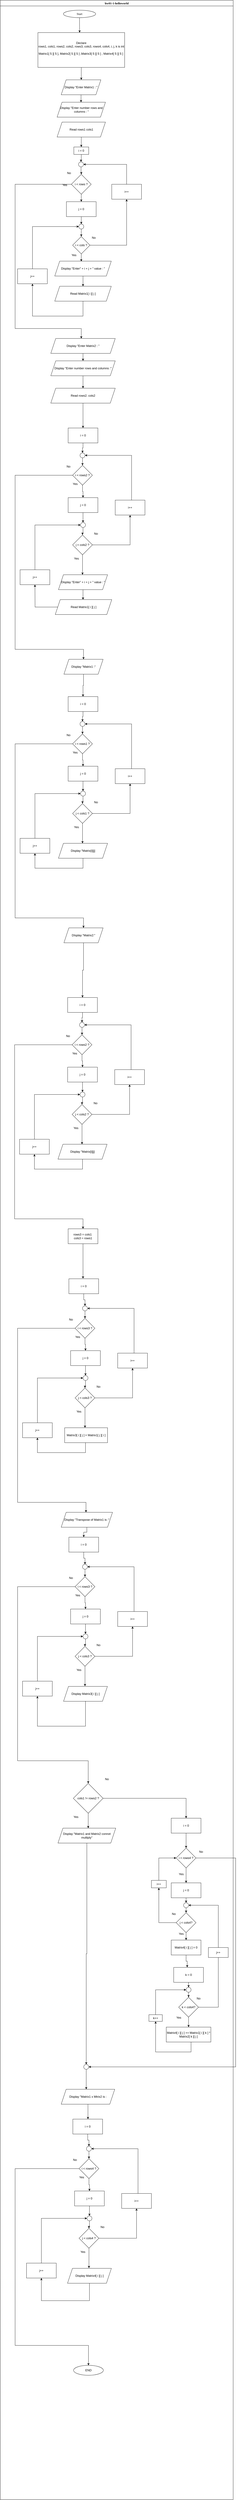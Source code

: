 <mxfile version="24.9.3">
  <diagram id="C5RBs43oDa-KdzZeNtuy" name="Page-1">
    <mxGraphModel dx="2509" dy="1060" grid="1" gridSize="10" guides="1" tooltips="1" connect="1" arrows="1" fold="1" page="1" pageScale="1" pageWidth="827" pageHeight="1169" math="0" shadow="0">
      <root>
        <mxCell id="WIyWlLk6GJQsqaUBKTNV-0" />
        <mxCell id="WIyWlLk6GJQsqaUBKTNV-1" parent="WIyWlLk6GJQsqaUBKTNV-0" />
        <mxCell id="mvioNwK95yMqdUQ73LqQ-36" value="hw01-1-helloworld" style="swimlane;fontFamily=Sarabun;fontSource=https%3A%2F%2Ffonts.googleapis.com%2Fcss%3Ffamily%3DSarabun;" parent="WIyWlLk6GJQsqaUBKTNV-1" vertex="1">
          <mxGeometry x="-730" y="110" width="940" height="10050" as="geometry" />
        </mxCell>
        <mxCell id="JBCHaNcfTczLMrVH9G6V-0" style="edgeStyle=orthogonalEdgeStyle;rounded=0;orthogonalLoop=1;jettySize=auto;html=1;exitX=0.5;exitY=1;exitDx=0;exitDy=0;" parent="mvioNwK95yMqdUQ73LqQ-36" source="mvioNwK95yMqdUQ73LqQ-35" edge="1">
          <mxGeometry relative="1" as="geometry">
            <mxPoint x="320.276" y="130" as="targetPoint" />
          </mxGeometry>
        </mxCell>
        <mxCell id="mvioNwK95yMqdUQ73LqQ-35" value="&lt;font data-font-src=&quot;https://fonts.googleapis.com/css?family=Sarabun&quot; face=&quot;Sarabun&quot;&gt;Start&lt;/font&gt;" style="ellipse;whiteSpace=wrap;html=1;" parent="mvioNwK95yMqdUQ73LqQ-36" vertex="1">
          <mxGeometry x="255" y="40" width="130" height="30" as="geometry" />
        </mxCell>
        <mxCell id="iYESXNnwb6eKK7Hg1Qux-1" style="edgeStyle=orthogonalEdgeStyle;rounded=0;orthogonalLoop=1;jettySize=auto;html=1;" edge="1" parent="mvioNwK95yMqdUQ73LqQ-36" source="iYESXNnwb6eKK7Hg1Qux-0">
          <mxGeometry relative="1" as="geometry">
            <mxPoint x="327" y="320" as="targetPoint" />
          </mxGeometry>
        </mxCell>
        <mxCell id="iYESXNnwb6eKK7Hg1Qux-0" value="Declare&lt;div&gt;rows1, cols1, rows2, cols2, rows3, cols3, rows4, cols4, i, j, k is int&lt;/div&gt;&lt;div&gt;&lt;br&gt;&lt;/div&gt;&lt;div&gt;Matrix1[ 5 ][ 5 ], Matrix2[ 5 ][ 5 ] ,Matrix3[ 5 ][ 5 ] , Matrix4[ 5 ][ 5 ]&amp;nbsp;&lt;/div&gt;&lt;div&gt;&lt;br&gt;&lt;/div&gt;" style="rounded=0;whiteSpace=wrap;html=1;" vertex="1" parent="mvioNwK95yMqdUQ73LqQ-36">
          <mxGeometry x="152" y="130" width="350" height="140" as="geometry" />
        </mxCell>
        <mxCell id="iYESXNnwb6eKK7Hg1Qux-4" style="edgeStyle=orthogonalEdgeStyle;rounded=0;orthogonalLoop=1;jettySize=auto;html=1;" edge="1" parent="mvioNwK95yMqdUQ73LqQ-36" source="iYESXNnwb6eKK7Hg1Qux-2">
          <mxGeometry relative="1" as="geometry">
            <mxPoint x="326" y="410" as="targetPoint" />
          </mxGeometry>
        </mxCell>
        <mxCell id="iYESXNnwb6eKK7Hg1Qux-2" value="Display &quot;Enter Matrix1 : &quot;" style="shape=parallelogram;perimeter=parallelogramPerimeter;whiteSpace=wrap;html=1;fixedSize=1;" vertex="1" parent="mvioNwK95yMqdUQ73LqQ-36">
          <mxGeometry x="246" y="320" width="160" height="60" as="geometry" />
        </mxCell>
        <mxCell id="iYESXNnwb6eKK7Hg1Qux-3" value="Display &quot;Enter number rows and columns : &quot;" style="shape=parallelogram;perimeter=parallelogramPerimeter;whiteSpace=wrap;html=1;fixedSize=1;" vertex="1" parent="mvioNwK95yMqdUQ73LqQ-36">
          <mxGeometry x="229.5" y="410" width="195" height="60" as="geometry" />
        </mxCell>
        <mxCell id="iYESXNnwb6eKK7Hg1Qux-32" style="edgeStyle=orthogonalEdgeStyle;rounded=0;orthogonalLoop=1;jettySize=auto;html=1;entryX=0.5;entryY=0;entryDx=0;entryDy=0;" edge="1" parent="mvioNwK95yMqdUQ73LqQ-36" source="iYESXNnwb6eKK7Hg1Qux-5" target="iYESXNnwb6eKK7Hg1Qux-6">
          <mxGeometry relative="1" as="geometry" />
        </mxCell>
        <mxCell id="iYESXNnwb6eKK7Hg1Qux-5" value="Read rows1 cols1" style="shape=parallelogram;perimeter=parallelogramPerimeter;whiteSpace=wrap;html=1;fixedSize=1;" vertex="1" parent="mvioNwK95yMqdUQ73LqQ-36">
          <mxGeometry x="229.5" y="490" width="195" height="60" as="geometry" />
        </mxCell>
        <mxCell id="iYESXNnwb6eKK7Hg1Qux-31" style="edgeStyle=orthogonalEdgeStyle;rounded=0;orthogonalLoop=1;jettySize=auto;html=1;entryX=0.5;entryY=0;entryDx=0;entryDy=0;" edge="1" parent="mvioNwK95yMqdUQ73LqQ-36" source="iYESXNnwb6eKK7Hg1Qux-6" target="iYESXNnwb6eKK7Hg1Qux-29">
          <mxGeometry relative="1" as="geometry" />
        </mxCell>
        <mxCell id="iYESXNnwb6eKK7Hg1Qux-6" value="i = 0" style="rounded=0;whiteSpace=wrap;html=1;" vertex="1" parent="mvioNwK95yMqdUQ73LqQ-36">
          <mxGeometry x="297" y="590" width="60" height="30" as="geometry" />
        </mxCell>
        <mxCell id="iYESXNnwb6eKK7Hg1Qux-28" style="edgeStyle=orthogonalEdgeStyle;rounded=0;orthogonalLoop=1;jettySize=auto;html=1;entryX=0.5;entryY=0;entryDx=0;entryDy=0;" edge="1" parent="mvioNwK95yMqdUQ73LqQ-36" source="iYESXNnwb6eKK7Hg1Qux-7" target="iYESXNnwb6eKK7Hg1Qux-8">
          <mxGeometry relative="1" as="geometry" />
        </mxCell>
        <mxCell id="iYESXNnwb6eKK7Hg1Qux-7" value="i &amp;lt; rows ?" style="rhombus;whiteSpace=wrap;html=1;" vertex="1" parent="mvioNwK95yMqdUQ73LqQ-36">
          <mxGeometry x="287" y="700" width="80" height="80" as="geometry" />
        </mxCell>
        <mxCell id="iYESXNnwb6eKK7Hg1Qux-21" style="edgeStyle=orthogonalEdgeStyle;rounded=0;orthogonalLoop=1;jettySize=auto;html=1;entryX=0.5;entryY=0;entryDx=0;entryDy=0;" edge="1" parent="mvioNwK95yMqdUQ73LqQ-36" source="iYESXNnwb6eKK7Hg1Qux-8" target="iYESXNnwb6eKK7Hg1Qux-18">
          <mxGeometry relative="1" as="geometry" />
        </mxCell>
        <mxCell id="iYESXNnwb6eKK7Hg1Qux-8" value="j = 0" style="rounded=0;whiteSpace=wrap;html=1;" vertex="1" parent="mvioNwK95yMqdUQ73LqQ-36">
          <mxGeometry x="267" y="810" width="120" height="60" as="geometry" />
        </mxCell>
        <mxCell id="iYESXNnwb6eKK7Hg1Qux-23" style="edgeStyle=orthogonalEdgeStyle;rounded=0;orthogonalLoop=1;jettySize=auto;html=1;" edge="1" parent="mvioNwK95yMqdUQ73LqQ-36" source="iYESXNnwb6eKK7Hg1Qux-9">
          <mxGeometry relative="1" as="geometry">
            <mxPoint x="327" y="1050" as="targetPoint" />
          </mxGeometry>
        </mxCell>
        <mxCell id="iYESXNnwb6eKK7Hg1Qux-9" value="i &amp;lt; cols ?" style="rhombus;whiteSpace=wrap;html=1;" vertex="1" parent="mvioNwK95yMqdUQ73LqQ-36">
          <mxGeometry x="292" y="950" width="70" height="70" as="geometry" />
        </mxCell>
        <mxCell id="iYESXNnwb6eKK7Hg1Qux-25" style="edgeStyle=orthogonalEdgeStyle;rounded=0;orthogonalLoop=1;jettySize=auto;html=1;entryX=0.5;entryY=0;entryDx=0;entryDy=0;" edge="1" parent="mvioNwK95yMqdUQ73LqQ-36" source="iYESXNnwb6eKK7Hg1Qux-10" target="iYESXNnwb6eKK7Hg1Qux-11">
          <mxGeometry relative="1" as="geometry" />
        </mxCell>
        <mxCell id="iYESXNnwb6eKK7Hg1Qux-10" value="Display &quot;Enter&quot; + i + j + &quot; value : &quot;" style="shape=parallelogram;perimeter=parallelogramPerimeter;whiteSpace=wrap;html=1;fixedSize=1;" vertex="1" parent="mvioNwK95yMqdUQ73LqQ-36">
          <mxGeometry x="220" y="1049" width="228" height="60" as="geometry" />
        </mxCell>
        <mxCell id="iYESXNnwb6eKK7Hg1Qux-13" style="edgeStyle=orthogonalEdgeStyle;rounded=0;orthogonalLoop=1;jettySize=auto;html=1;" edge="1" parent="mvioNwK95yMqdUQ73LqQ-36" source="iYESXNnwb6eKK7Hg1Qux-11" target="iYESXNnwb6eKK7Hg1Qux-12">
          <mxGeometry relative="1" as="geometry">
            <Array as="points">
              <mxPoint x="334" y="1270" />
              <mxPoint x="130" y="1270" />
            </Array>
          </mxGeometry>
        </mxCell>
        <mxCell id="iYESXNnwb6eKK7Hg1Qux-11" value="Read Matrix1[ i ][ j ]" style="shape=parallelogram;perimeter=parallelogramPerimeter;whiteSpace=wrap;html=1;fixedSize=1;" vertex="1" parent="mvioNwK95yMqdUQ73LqQ-36">
          <mxGeometry x="220" y="1150" width="228" height="60" as="geometry" />
        </mxCell>
        <mxCell id="iYESXNnwb6eKK7Hg1Qux-24" style="edgeStyle=orthogonalEdgeStyle;rounded=0;orthogonalLoop=1;jettySize=auto;html=1;entryX=0;entryY=0.5;entryDx=0;entryDy=0;" edge="1" parent="mvioNwK95yMqdUQ73LqQ-36" source="iYESXNnwb6eKK7Hg1Qux-12" target="iYESXNnwb6eKK7Hg1Qux-18">
          <mxGeometry relative="1" as="geometry">
            <Array as="points">
              <mxPoint x="130" y="910" />
            </Array>
          </mxGeometry>
        </mxCell>
        <mxCell id="iYESXNnwb6eKK7Hg1Qux-12" value="j++" style="rounded=0;whiteSpace=wrap;html=1;" vertex="1" parent="mvioNwK95yMqdUQ73LqQ-36">
          <mxGeometry x="70" y="1080" width="120" height="60" as="geometry" />
        </mxCell>
        <mxCell id="iYESXNnwb6eKK7Hg1Qux-22" style="edgeStyle=orthogonalEdgeStyle;rounded=0;orthogonalLoop=1;jettySize=auto;html=1;entryX=0.5;entryY=0;entryDx=0;entryDy=0;" edge="1" parent="mvioNwK95yMqdUQ73LqQ-36" source="iYESXNnwb6eKK7Hg1Qux-18" target="iYESXNnwb6eKK7Hg1Qux-9">
          <mxGeometry relative="1" as="geometry" />
        </mxCell>
        <mxCell id="iYESXNnwb6eKK7Hg1Qux-18" value="" style="ellipse;whiteSpace=wrap;html=1;aspect=fixed;" vertex="1" parent="mvioNwK95yMqdUQ73LqQ-36">
          <mxGeometry x="317" y="900" width="20" height="20" as="geometry" />
        </mxCell>
        <mxCell id="iYESXNnwb6eKK7Hg1Qux-30" style="edgeStyle=orthogonalEdgeStyle;rounded=0;orthogonalLoop=1;jettySize=auto;html=1;entryX=1;entryY=0.5;entryDx=0;entryDy=0;" edge="1" parent="mvioNwK95yMqdUQ73LqQ-36" source="iYESXNnwb6eKK7Hg1Qux-27" target="iYESXNnwb6eKK7Hg1Qux-29">
          <mxGeometry relative="1" as="geometry">
            <Array as="points">
              <mxPoint x="510" y="660" />
            </Array>
          </mxGeometry>
        </mxCell>
        <mxCell id="iYESXNnwb6eKK7Hg1Qux-27" value="i++" style="rounded=0;whiteSpace=wrap;html=1;" vertex="1" parent="mvioNwK95yMqdUQ73LqQ-36">
          <mxGeometry x="450" y="740" width="120" height="60" as="geometry" />
        </mxCell>
        <mxCell id="iYESXNnwb6eKK7Hg1Qux-26" style="edgeStyle=orthogonalEdgeStyle;rounded=0;orthogonalLoop=1;jettySize=auto;html=1;" edge="1" parent="mvioNwK95yMqdUQ73LqQ-36" source="iYESXNnwb6eKK7Hg1Qux-9" target="iYESXNnwb6eKK7Hg1Qux-27">
          <mxGeometry relative="1" as="geometry">
            <mxPoint x="510" y="850" as="targetPoint" />
          </mxGeometry>
        </mxCell>
        <mxCell id="iYESXNnwb6eKK7Hg1Qux-33" style="edgeStyle=orthogonalEdgeStyle;rounded=0;orthogonalLoop=1;jettySize=auto;html=1;entryX=0.5;entryY=0;entryDx=0;entryDy=0;" edge="1" parent="mvioNwK95yMqdUQ73LqQ-36" source="iYESXNnwb6eKK7Hg1Qux-29" target="iYESXNnwb6eKK7Hg1Qux-7">
          <mxGeometry relative="1" as="geometry" />
        </mxCell>
        <mxCell id="iYESXNnwb6eKK7Hg1Qux-29" value="" style="ellipse;whiteSpace=wrap;html=1;aspect=fixed;" vertex="1" parent="mvioNwK95yMqdUQ73LqQ-36">
          <mxGeometry x="316" y="650" width="20" height="20" as="geometry" />
        </mxCell>
        <mxCell id="iYESXNnwb6eKK7Hg1Qux-76" style="edgeStyle=orthogonalEdgeStyle;rounded=0;orthogonalLoop=1;jettySize=auto;html=1;" edge="1" parent="mvioNwK95yMqdUQ73LqQ-36" source="iYESXNnwb6eKK7Hg1Qux-35">
          <mxGeometry relative="1" as="geometry">
            <mxPoint x="334" y="1450.0" as="targetPoint" />
          </mxGeometry>
        </mxCell>
        <mxCell id="iYESXNnwb6eKK7Hg1Qux-35" value="Display&amp;nbsp;&quot;Enter Matrix2 : &quot;" style="shape=parallelogram;perimeter=parallelogramPerimeter;whiteSpace=wrap;html=1;fixedSize=1;" vertex="1" parent="mvioNwK95yMqdUQ73LqQ-36">
          <mxGeometry x="204" y="1360" width="260" height="60" as="geometry" />
        </mxCell>
        <mxCell id="iYESXNnwb6eKK7Hg1Qux-34" style="edgeStyle=orthogonalEdgeStyle;rounded=0;orthogonalLoop=1;jettySize=auto;html=1;" edge="1" parent="mvioNwK95yMqdUQ73LqQ-36" source="iYESXNnwb6eKK7Hg1Qux-7" target="iYESXNnwb6eKK7Hg1Qux-35">
          <mxGeometry relative="1" as="geometry">
            <mxPoint x="30" y="1331.25" as="targetPoint" />
            <Array as="points">
              <mxPoint x="60" y="740" />
              <mxPoint x="60" y="1320" />
              <mxPoint x="327" y="1320" />
            </Array>
          </mxGeometry>
        </mxCell>
        <mxCell id="iYESXNnwb6eKK7Hg1Qux-37" value="Yes" style="text;html=1;align=center;verticalAlign=middle;resizable=0;points=[];autosize=1;strokeColor=none;fillColor=none;" vertex="1" parent="mvioNwK95yMqdUQ73LqQ-36">
          <mxGeometry x="277" y="1010" width="40" height="30" as="geometry" />
        </mxCell>
        <mxCell id="iYESXNnwb6eKK7Hg1Qux-38" value="No" style="text;html=1;align=center;verticalAlign=middle;resizable=0;points=[];autosize=1;strokeColor=none;fillColor=none;" vertex="1" parent="mvioNwK95yMqdUQ73LqQ-36">
          <mxGeometry x="357" y="940" width="40" height="30" as="geometry" />
        </mxCell>
        <mxCell id="iYESXNnwb6eKK7Hg1Qux-74" value="No" style="text;html=1;align=center;verticalAlign=middle;resizable=0;points=[];autosize=1;strokeColor=none;fillColor=none;" vertex="1" parent="mvioNwK95yMqdUQ73LqQ-36">
          <mxGeometry x="257" y="680" width="40" height="30" as="geometry" />
        </mxCell>
        <mxCell id="iYESXNnwb6eKK7Hg1Qux-106" style="edgeStyle=orthogonalEdgeStyle;rounded=0;orthogonalLoop=1;jettySize=auto;html=1;" edge="1" parent="mvioNwK95yMqdUQ73LqQ-36" source="iYESXNnwb6eKK7Hg1Qux-75">
          <mxGeometry relative="1" as="geometry">
            <mxPoint x="334" y="1560" as="targetPoint" />
          </mxGeometry>
        </mxCell>
        <mxCell id="iYESXNnwb6eKK7Hg1Qux-75" value="Display &quot;Enter number rows and columns :&quot;" style="shape=parallelogram;perimeter=parallelogramPerimeter;whiteSpace=wrap;html=1;fixedSize=1;" vertex="1" parent="mvioNwK95yMqdUQ73LqQ-36">
          <mxGeometry x="204" y="1450" width="260" height="60" as="geometry" />
        </mxCell>
        <mxCell id="iYESXNnwb6eKK7Hg1Qux-130" style="edgeStyle=orthogonalEdgeStyle;rounded=0;orthogonalLoop=1;jettySize=auto;html=1;entryX=0.5;entryY=0;entryDx=0;entryDy=0;" edge="1" parent="mvioNwK95yMqdUQ73LqQ-36" source="iYESXNnwb6eKK7Hg1Qux-77" target="iYESXNnwb6eKK7Hg1Qux-107">
          <mxGeometry relative="1" as="geometry" />
        </mxCell>
        <mxCell id="iYESXNnwb6eKK7Hg1Qux-77" value="Read rows2. cols2" style="shape=parallelogram;perimeter=parallelogramPerimeter;whiteSpace=wrap;html=1;fixedSize=1;" vertex="1" parent="mvioNwK95yMqdUQ73LqQ-36">
          <mxGeometry x="204" y="1560" width="260" height="60" as="geometry" />
        </mxCell>
        <mxCell id="iYESXNnwb6eKK7Hg1Qux-129" style="edgeStyle=orthogonalEdgeStyle;rounded=0;orthogonalLoop=1;jettySize=auto;html=1;entryX=0.5;entryY=0;entryDx=0;entryDy=0;" edge="1" parent="mvioNwK95yMqdUQ73LqQ-36" source="iYESXNnwb6eKK7Hg1Qux-107" target="iYESXNnwb6eKK7Hg1Qux-125">
          <mxGeometry relative="1" as="geometry" />
        </mxCell>
        <mxCell id="iYESXNnwb6eKK7Hg1Qux-107" value="i = 0" style="rounded=0;whiteSpace=wrap;html=1;" vertex="1" parent="mvioNwK95yMqdUQ73LqQ-36">
          <mxGeometry x="274" y="1720" width="120" height="60" as="geometry" />
        </mxCell>
        <mxCell id="iYESXNnwb6eKK7Hg1Qux-127" style="edgeStyle=orthogonalEdgeStyle;rounded=0;orthogonalLoop=1;jettySize=auto;html=1;entryX=0.5;entryY=0;entryDx=0;entryDy=0;" edge="1" parent="mvioNwK95yMqdUQ73LqQ-36" source="iYESXNnwb6eKK7Hg1Qux-108" target="iYESXNnwb6eKK7Hg1Qux-111">
          <mxGeometry relative="1" as="geometry" />
        </mxCell>
        <mxCell id="iYESXNnwb6eKK7Hg1Qux-132" style="edgeStyle=orthogonalEdgeStyle;rounded=0;orthogonalLoop=1;jettySize=auto;html=1;entryX=0.5;entryY=0;entryDx=0;entryDy=0;" edge="1" parent="mvioNwK95yMqdUQ73LqQ-36" source="iYESXNnwb6eKK7Hg1Qux-108" target="iYESXNnwb6eKK7Hg1Qux-131">
          <mxGeometry relative="1" as="geometry">
            <Array as="points">
              <mxPoint x="60" y="1910" />
              <mxPoint x="60" y="2610" />
            </Array>
          </mxGeometry>
        </mxCell>
        <mxCell id="iYESXNnwb6eKK7Hg1Qux-108" value="i &amp;lt; rows2 ?" style="rhombus;whiteSpace=wrap;html=1;" vertex="1" parent="mvioNwK95yMqdUQ73LqQ-36">
          <mxGeometry x="292" y="1870" width="80" height="80" as="geometry" />
        </mxCell>
        <mxCell id="iYESXNnwb6eKK7Hg1Qux-112" style="edgeStyle=orthogonalEdgeStyle;rounded=0;orthogonalLoop=1;jettySize=auto;html=1;" edge="1" parent="mvioNwK95yMqdUQ73LqQ-36" source="iYESXNnwb6eKK7Hg1Qux-110">
          <mxGeometry relative="1" as="geometry">
            <mxPoint x="332" y="2310" as="targetPoint" />
          </mxGeometry>
        </mxCell>
        <mxCell id="iYESXNnwb6eKK7Hg1Qux-124" style="edgeStyle=orthogonalEdgeStyle;rounded=0;orthogonalLoop=1;jettySize=auto;html=1;" edge="1" parent="mvioNwK95yMqdUQ73LqQ-36" source="iYESXNnwb6eKK7Hg1Qux-110" target="iYESXNnwb6eKK7Hg1Qux-123">
          <mxGeometry relative="1" as="geometry" />
        </mxCell>
        <mxCell id="iYESXNnwb6eKK7Hg1Qux-110" value="j &amp;lt; cols2 ?" style="rhombus;whiteSpace=wrap;html=1;" vertex="1" parent="mvioNwK95yMqdUQ73LqQ-36">
          <mxGeometry x="292" y="2150" width="80" height="80" as="geometry" />
        </mxCell>
        <mxCell id="iYESXNnwb6eKK7Hg1Qux-121" style="edgeStyle=orthogonalEdgeStyle;rounded=0;orthogonalLoop=1;jettySize=auto;html=1;entryX=0.5;entryY=0;entryDx=0;entryDy=0;" edge="1" parent="mvioNwK95yMqdUQ73LqQ-36" source="iYESXNnwb6eKK7Hg1Qux-111" target="iYESXNnwb6eKK7Hg1Qux-118">
          <mxGeometry relative="1" as="geometry" />
        </mxCell>
        <mxCell id="iYESXNnwb6eKK7Hg1Qux-111" value="j = 0" style="rounded=0;whiteSpace=wrap;html=1;" vertex="1" parent="mvioNwK95yMqdUQ73LqQ-36">
          <mxGeometry x="274" y="2000" width="120" height="60" as="geometry" />
        </mxCell>
        <mxCell id="iYESXNnwb6eKK7Hg1Qux-115" style="edgeStyle=orthogonalEdgeStyle;rounded=0;orthogonalLoop=1;jettySize=auto;html=1;" edge="1" parent="mvioNwK95yMqdUQ73LqQ-36" source="iYESXNnwb6eKK7Hg1Qux-113">
          <mxGeometry relative="1" as="geometry">
            <mxPoint x="334" y="2410" as="targetPoint" />
          </mxGeometry>
        </mxCell>
        <mxCell id="iYESXNnwb6eKK7Hg1Qux-113" value="Display &quot;Enter&quot; + i + j + &quot; value : &quot;" style="shape=parallelogram;perimeter=parallelogramPerimeter;whiteSpace=wrap;html=1;fixedSize=1;" vertex="1" parent="mvioNwK95yMqdUQ73LqQ-36">
          <mxGeometry x="235" y="2310" width="198" height="60" as="geometry" />
        </mxCell>
        <mxCell id="iYESXNnwb6eKK7Hg1Qux-117" style="edgeStyle=orthogonalEdgeStyle;rounded=0;orthogonalLoop=1;jettySize=auto;html=1;" edge="1" parent="mvioNwK95yMqdUQ73LqQ-36" source="iYESXNnwb6eKK7Hg1Qux-114">
          <mxGeometry relative="1" as="geometry">
            <mxPoint x="140" y="2350" as="targetPoint" />
          </mxGeometry>
        </mxCell>
        <mxCell id="iYESXNnwb6eKK7Hg1Qux-114" value="Read Matrix1[ i ][ j ]" style="shape=parallelogram;perimeter=parallelogramPerimeter;whiteSpace=wrap;html=1;fixedSize=1;" vertex="1" parent="mvioNwK95yMqdUQ73LqQ-36">
          <mxGeometry x="222" y="2410" width="228" height="60" as="geometry" />
        </mxCell>
        <mxCell id="iYESXNnwb6eKK7Hg1Qux-120" style="edgeStyle=orthogonalEdgeStyle;rounded=0;orthogonalLoop=1;jettySize=auto;html=1;entryX=0;entryY=0.5;entryDx=0;entryDy=0;" edge="1" parent="mvioNwK95yMqdUQ73LqQ-36" source="iYESXNnwb6eKK7Hg1Qux-116" target="iYESXNnwb6eKK7Hg1Qux-118">
          <mxGeometry relative="1" as="geometry">
            <Array as="points">
              <mxPoint x="140" y="2110" />
            </Array>
          </mxGeometry>
        </mxCell>
        <mxCell id="iYESXNnwb6eKK7Hg1Qux-116" value="j++" style="rounded=0;whiteSpace=wrap;html=1;" vertex="1" parent="mvioNwK95yMqdUQ73LqQ-36">
          <mxGeometry x="80" y="2290" width="120" height="60" as="geometry" />
        </mxCell>
        <mxCell id="iYESXNnwb6eKK7Hg1Qux-122" style="edgeStyle=orthogonalEdgeStyle;rounded=0;orthogonalLoop=1;jettySize=auto;html=1;entryX=0.5;entryY=0;entryDx=0;entryDy=0;" edge="1" parent="mvioNwK95yMqdUQ73LqQ-36" source="iYESXNnwb6eKK7Hg1Qux-118" target="iYESXNnwb6eKK7Hg1Qux-110">
          <mxGeometry relative="1" as="geometry" />
        </mxCell>
        <mxCell id="iYESXNnwb6eKK7Hg1Qux-118" value="" style="ellipse;whiteSpace=wrap;html=1;aspect=fixed;" vertex="1" parent="mvioNwK95yMqdUQ73LqQ-36">
          <mxGeometry x="324" y="2100" width="20" height="20" as="geometry" />
        </mxCell>
        <mxCell id="iYESXNnwb6eKK7Hg1Qux-126" style="edgeStyle=orthogonalEdgeStyle;rounded=0;orthogonalLoop=1;jettySize=auto;html=1;entryX=1;entryY=0.5;entryDx=0;entryDy=0;" edge="1" parent="mvioNwK95yMqdUQ73LqQ-36" source="iYESXNnwb6eKK7Hg1Qux-123" target="iYESXNnwb6eKK7Hg1Qux-125">
          <mxGeometry relative="1" as="geometry">
            <Array as="points">
              <mxPoint x="530" y="1830" />
            </Array>
          </mxGeometry>
        </mxCell>
        <mxCell id="iYESXNnwb6eKK7Hg1Qux-123" value="i++" style="rounded=0;whiteSpace=wrap;html=1;" vertex="1" parent="mvioNwK95yMqdUQ73LqQ-36">
          <mxGeometry x="464" y="2010" width="120" height="60" as="geometry" />
        </mxCell>
        <mxCell id="iYESXNnwb6eKK7Hg1Qux-128" style="edgeStyle=orthogonalEdgeStyle;rounded=0;orthogonalLoop=1;jettySize=auto;html=1;entryX=0.5;entryY=0;entryDx=0;entryDy=0;" edge="1" parent="mvioNwK95yMqdUQ73LqQ-36" source="iYESXNnwb6eKK7Hg1Qux-125" target="iYESXNnwb6eKK7Hg1Qux-108">
          <mxGeometry relative="1" as="geometry" />
        </mxCell>
        <mxCell id="iYESXNnwb6eKK7Hg1Qux-125" value="" style="ellipse;whiteSpace=wrap;html=1;aspect=fixed;" vertex="1" parent="mvioNwK95yMqdUQ73LqQ-36">
          <mxGeometry x="322" y="1820" width="20" height="20" as="geometry" />
        </mxCell>
        <mxCell id="iYESXNnwb6eKK7Hg1Qux-164" style="edgeStyle=orthogonalEdgeStyle;rounded=0;orthogonalLoop=1;jettySize=auto;html=1;entryX=0.5;entryY=0;entryDx=0;entryDy=0;" edge="1" parent="mvioNwK95yMqdUQ73LqQ-36" source="iYESXNnwb6eKK7Hg1Qux-131" target="iYESXNnwb6eKK7Hg1Qux-138">
          <mxGeometry relative="1" as="geometry" />
        </mxCell>
        <mxCell id="iYESXNnwb6eKK7Hg1Qux-131" value="DIsplay &quot;Matrix1 :&quot;" style="shape=parallelogram;perimeter=parallelogramPerimeter;whiteSpace=wrap;html=1;fixedSize=1;" vertex="1" parent="mvioNwK95yMqdUQ73LqQ-36">
          <mxGeometry x="257" y="2650" width="158" height="60" as="geometry" />
        </mxCell>
        <mxCell id="iYESXNnwb6eKK7Hg1Qux-133" value="Yes" style="text;html=1;align=center;verticalAlign=middle;resizable=0;points=[];autosize=1;strokeColor=none;fillColor=none;" vertex="1" parent="mvioNwK95yMqdUQ73LqQ-36">
          <mxGeometry x="287" y="2230" width="40" height="30" as="geometry" />
        </mxCell>
        <mxCell id="iYESXNnwb6eKK7Hg1Qux-134" value="Yes" style="text;html=1;align=center;verticalAlign=middle;resizable=0;points=[];autosize=1;strokeColor=none;fillColor=none;" vertex="1" parent="mvioNwK95yMqdUQ73LqQ-36">
          <mxGeometry x="282" y="1930" width="40" height="30" as="geometry" />
        </mxCell>
        <mxCell id="iYESXNnwb6eKK7Hg1Qux-135" value="No" style="text;html=1;align=center;verticalAlign=middle;resizable=0;points=[];autosize=1;strokeColor=none;fillColor=none;" vertex="1" parent="mvioNwK95yMqdUQ73LqQ-36">
          <mxGeometry x="255" y="1860" width="40" height="30" as="geometry" />
        </mxCell>
        <mxCell id="iYESXNnwb6eKK7Hg1Qux-136" value="No" style="text;html=1;align=center;verticalAlign=middle;resizable=0;points=[];autosize=1;strokeColor=none;fillColor=none;" vertex="1" parent="mvioNwK95yMqdUQ73LqQ-36">
          <mxGeometry x="366" y="2130" width="40" height="30" as="geometry" />
        </mxCell>
        <mxCell id="iYESXNnwb6eKK7Hg1Qux-137" style="edgeStyle=orthogonalEdgeStyle;rounded=0;orthogonalLoop=1;jettySize=auto;html=1;entryX=0.5;entryY=0;entryDx=0;entryDy=0;" edge="1" parent="mvioNwK95yMqdUQ73LqQ-36" source="iYESXNnwb6eKK7Hg1Qux-138" target="iYESXNnwb6eKK7Hg1Qux-158">
          <mxGeometry relative="1" as="geometry" />
        </mxCell>
        <mxCell id="iYESXNnwb6eKK7Hg1Qux-139" style="edgeStyle=orthogonalEdgeStyle;rounded=0;orthogonalLoop=1;jettySize=auto;html=1;entryX=0.5;entryY=0;entryDx=0;entryDy=0;" edge="1" parent="mvioNwK95yMqdUQ73LqQ-36" source="iYESXNnwb6eKK7Hg1Qux-141" target="iYESXNnwb6eKK7Hg1Qux-146">
          <mxGeometry relative="1" as="geometry" />
        </mxCell>
        <mxCell id="iYESXNnwb6eKK7Hg1Qux-140" style="edgeStyle=orthogonalEdgeStyle;rounded=0;orthogonalLoop=1;jettySize=auto;html=1;entryX=0.5;entryY=0;entryDx=0;entryDy=0;" edge="1" parent="mvioNwK95yMqdUQ73LqQ-36" source="iYESXNnwb6eKK7Hg1Qux-141" target="iYESXNnwb6eKK7Hg1Qux-159">
          <mxGeometry relative="1" as="geometry">
            <Array as="points">
              <mxPoint x="60" y="2990" />
              <mxPoint x="60" y="3690" />
            </Array>
          </mxGeometry>
        </mxCell>
        <mxCell id="iYESXNnwb6eKK7Hg1Qux-142" style="edgeStyle=orthogonalEdgeStyle;rounded=0;orthogonalLoop=1;jettySize=auto;html=1;" edge="1" parent="mvioNwK95yMqdUQ73LqQ-36" source="iYESXNnwb6eKK7Hg1Qux-144">
          <mxGeometry relative="1" as="geometry">
            <mxPoint x="332" y="3390" as="targetPoint" />
          </mxGeometry>
        </mxCell>
        <mxCell id="iYESXNnwb6eKK7Hg1Qux-143" style="edgeStyle=orthogonalEdgeStyle;rounded=0;orthogonalLoop=1;jettySize=auto;html=1;" edge="1" parent="mvioNwK95yMqdUQ73LqQ-36" source="iYESXNnwb6eKK7Hg1Qux-144" target="iYESXNnwb6eKK7Hg1Qux-156">
          <mxGeometry relative="1" as="geometry" />
        </mxCell>
        <mxCell id="iYESXNnwb6eKK7Hg1Qux-145" style="edgeStyle=orthogonalEdgeStyle;rounded=0;orthogonalLoop=1;jettySize=auto;html=1;entryX=0.5;entryY=0;entryDx=0;entryDy=0;" edge="1" parent="mvioNwK95yMqdUQ73LqQ-36" source="iYESXNnwb6eKK7Hg1Qux-146" target="iYESXNnwb6eKK7Hg1Qux-154">
          <mxGeometry relative="1" as="geometry" />
        </mxCell>
        <mxCell id="iYESXNnwb6eKK7Hg1Qux-151" style="edgeStyle=orthogonalEdgeStyle;rounded=0;orthogonalLoop=1;jettySize=auto;html=1;entryX=0;entryY=0.5;entryDx=0;entryDy=0;" edge="1" parent="mvioNwK95yMqdUQ73LqQ-36" source="iYESXNnwb6eKK7Hg1Qux-152" target="iYESXNnwb6eKK7Hg1Qux-154">
          <mxGeometry relative="1" as="geometry">
            <Array as="points">
              <mxPoint x="140" y="3190" />
            </Array>
          </mxGeometry>
        </mxCell>
        <mxCell id="iYESXNnwb6eKK7Hg1Qux-153" style="edgeStyle=orthogonalEdgeStyle;rounded=0;orthogonalLoop=1;jettySize=auto;html=1;entryX=0.5;entryY=0;entryDx=0;entryDy=0;" edge="1" parent="mvioNwK95yMqdUQ73LqQ-36" source="iYESXNnwb6eKK7Hg1Qux-154" target="iYESXNnwb6eKK7Hg1Qux-144">
          <mxGeometry relative="1" as="geometry" />
        </mxCell>
        <mxCell id="iYESXNnwb6eKK7Hg1Qux-155" style="edgeStyle=orthogonalEdgeStyle;rounded=0;orthogonalLoop=1;jettySize=auto;html=1;entryX=1;entryY=0.5;entryDx=0;entryDy=0;" edge="1" parent="mvioNwK95yMqdUQ73LqQ-36" source="iYESXNnwb6eKK7Hg1Qux-156" target="iYESXNnwb6eKK7Hg1Qux-158">
          <mxGeometry relative="1" as="geometry">
            <Array as="points">
              <mxPoint x="530" y="2910" />
            </Array>
          </mxGeometry>
        </mxCell>
        <mxCell id="iYESXNnwb6eKK7Hg1Qux-157" style="edgeStyle=orthogonalEdgeStyle;rounded=0;orthogonalLoop=1;jettySize=auto;html=1;entryX=0.5;entryY=0;entryDx=0;entryDy=0;" edge="1" parent="mvioNwK95yMqdUQ73LqQ-36" source="iYESXNnwb6eKK7Hg1Qux-158" target="iYESXNnwb6eKK7Hg1Qux-141">
          <mxGeometry relative="1" as="geometry" />
        </mxCell>
        <mxCell id="iYESXNnwb6eKK7Hg1Qux-138" value="i = 0" style="rounded=0;whiteSpace=wrap;html=1;" vertex="1" parent="mvioNwK95yMqdUQ73LqQ-36">
          <mxGeometry x="274" y="2800" width="120" height="60" as="geometry" />
        </mxCell>
        <mxCell id="iYESXNnwb6eKK7Hg1Qux-141" value="i &amp;lt; rows1 ?" style="rhombus;whiteSpace=wrap;html=1;" vertex="1" parent="mvioNwK95yMqdUQ73LqQ-36">
          <mxGeometry x="292" y="2950" width="80" height="80" as="geometry" />
        </mxCell>
        <mxCell id="iYESXNnwb6eKK7Hg1Qux-144" value="j &amp;lt; cols1 ?" style="rhombus;whiteSpace=wrap;html=1;" vertex="1" parent="mvioNwK95yMqdUQ73LqQ-36">
          <mxGeometry x="292" y="3230" width="80" height="80" as="geometry" />
        </mxCell>
        <mxCell id="iYESXNnwb6eKK7Hg1Qux-146" value="j = 0" style="rounded=0;whiteSpace=wrap;html=1;" vertex="1" parent="mvioNwK95yMqdUQ73LqQ-36">
          <mxGeometry x="274" y="3080" width="120" height="60" as="geometry" />
        </mxCell>
        <mxCell id="iYESXNnwb6eKK7Hg1Qux-165" style="edgeStyle=orthogonalEdgeStyle;rounded=0;orthogonalLoop=1;jettySize=auto;html=1;entryX=0.5;entryY=1;entryDx=0;entryDy=0;" edge="1" parent="mvioNwK95yMqdUQ73LqQ-36" source="iYESXNnwb6eKK7Hg1Qux-148" target="iYESXNnwb6eKK7Hg1Qux-152">
          <mxGeometry relative="1" as="geometry">
            <Array as="points">
              <mxPoint x="334" y="3490" />
              <mxPoint x="140" y="3490" />
            </Array>
          </mxGeometry>
        </mxCell>
        <mxCell id="iYESXNnwb6eKK7Hg1Qux-148" value="Display &quot;Matrix[i][j]" style="shape=parallelogram;perimeter=parallelogramPerimeter;whiteSpace=wrap;html=1;fixedSize=1;" vertex="1" parent="mvioNwK95yMqdUQ73LqQ-36">
          <mxGeometry x="235" y="3390" width="198" height="60" as="geometry" />
        </mxCell>
        <mxCell id="iYESXNnwb6eKK7Hg1Qux-152" value="j++" style="rounded=0;whiteSpace=wrap;html=1;" vertex="1" parent="mvioNwK95yMqdUQ73LqQ-36">
          <mxGeometry x="80" y="3370" width="120" height="60" as="geometry" />
        </mxCell>
        <mxCell id="iYESXNnwb6eKK7Hg1Qux-154" value="" style="ellipse;whiteSpace=wrap;html=1;aspect=fixed;" vertex="1" parent="mvioNwK95yMqdUQ73LqQ-36">
          <mxGeometry x="324" y="3180" width="20" height="20" as="geometry" />
        </mxCell>
        <mxCell id="iYESXNnwb6eKK7Hg1Qux-156" value="i++" style="rounded=0;whiteSpace=wrap;html=1;" vertex="1" parent="mvioNwK95yMqdUQ73LqQ-36">
          <mxGeometry x="464" y="3090" width="120" height="60" as="geometry" />
        </mxCell>
        <mxCell id="iYESXNnwb6eKK7Hg1Qux-158" value="" style="ellipse;whiteSpace=wrap;html=1;aspect=fixed;" vertex="1" parent="mvioNwK95yMqdUQ73LqQ-36">
          <mxGeometry x="322" y="2900" width="20" height="20" as="geometry" />
        </mxCell>
        <mxCell id="iYESXNnwb6eKK7Hg1Qux-193" style="edgeStyle=orthogonalEdgeStyle;rounded=0;orthogonalLoop=1;jettySize=auto;html=1;entryX=0.5;entryY=0;entryDx=0;entryDy=0;" edge="1" parent="mvioNwK95yMqdUQ73LqQ-36" source="iYESXNnwb6eKK7Hg1Qux-159" target="iYESXNnwb6eKK7Hg1Qux-177">
          <mxGeometry relative="1" as="geometry" />
        </mxCell>
        <mxCell id="iYESXNnwb6eKK7Hg1Qux-159" value="DIsplay &quot;Matrix2:&quot;" style="shape=parallelogram;perimeter=parallelogramPerimeter;whiteSpace=wrap;html=1;fixedSize=1;" vertex="1" parent="mvioNwK95yMqdUQ73LqQ-36">
          <mxGeometry x="257" y="3730" width="158" height="60" as="geometry" />
        </mxCell>
        <mxCell id="iYESXNnwb6eKK7Hg1Qux-160" value="Yes" style="text;html=1;align=center;verticalAlign=middle;resizable=0;points=[];autosize=1;strokeColor=none;fillColor=none;" vertex="1" parent="mvioNwK95yMqdUQ73LqQ-36">
          <mxGeometry x="287" y="3310" width="40" height="30" as="geometry" />
        </mxCell>
        <mxCell id="iYESXNnwb6eKK7Hg1Qux-161" value="Yes" style="text;html=1;align=center;verticalAlign=middle;resizable=0;points=[];autosize=1;strokeColor=none;fillColor=none;" vertex="1" parent="mvioNwK95yMqdUQ73LqQ-36">
          <mxGeometry x="282" y="3010" width="40" height="30" as="geometry" />
        </mxCell>
        <mxCell id="iYESXNnwb6eKK7Hg1Qux-162" value="No" style="text;html=1;align=center;verticalAlign=middle;resizable=0;points=[];autosize=1;strokeColor=none;fillColor=none;" vertex="1" parent="mvioNwK95yMqdUQ73LqQ-36">
          <mxGeometry x="255" y="2940" width="40" height="30" as="geometry" />
        </mxCell>
        <mxCell id="iYESXNnwb6eKK7Hg1Qux-163" value="No" style="text;html=1;align=center;verticalAlign=middle;resizable=0;points=[];autosize=1;strokeColor=none;fillColor=none;" vertex="1" parent="mvioNwK95yMqdUQ73LqQ-36">
          <mxGeometry x="366" y="3210" width="40" height="30" as="geometry" />
        </mxCell>
        <mxCell id="iYESXNnwb6eKK7Hg1Qux-167" style="edgeStyle=orthogonalEdgeStyle;rounded=0;orthogonalLoop=1;jettySize=auto;html=1;entryX=0.5;entryY=0;entryDx=0;entryDy=0;" edge="1" parent="mvioNwK95yMqdUQ73LqQ-36" source="iYESXNnwb6eKK7Hg1Qux-177" target="iYESXNnwb6eKK7Hg1Qux-186">
          <mxGeometry relative="1" as="geometry" />
        </mxCell>
        <mxCell id="iYESXNnwb6eKK7Hg1Qux-168" style="edgeStyle=orthogonalEdgeStyle;rounded=0;orthogonalLoop=1;jettySize=auto;html=1;entryX=0.5;entryY=0;entryDx=0;entryDy=0;" edge="1" parent="mvioNwK95yMqdUQ73LqQ-36" source="iYESXNnwb6eKK7Hg1Qux-178" target="iYESXNnwb6eKK7Hg1Qux-180">
          <mxGeometry relative="1" as="geometry" />
        </mxCell>
        <mxCell id="iYESXNnwb6eKK7Hg1Qux-169" style="edgeStyle=orthogonalEdgeStyle;rounded=0;orthogonalLoop=1;jettySize=auto;html=1;entryX=0.5;entryY=0;entryDx=0;entryDy=0;" edge="1" parent="mvioNwK95yMqdUQ73LqQ-36" source="iYESXNnwb6eKK7Hg1Qux-178">
          <mxGeometry relative="1" as="geometry">
            <Array as="points">
              <mxPoint x="58" y="4200" />
              <mxPoint x="58" y="4900" />
            </Array>
            <mxPoint x="334" y="4940" as="targetPoint" />
          </mxGeometry>
        </mxCell>
        <mxCell id="iYESXNnwb6eKK7Hg1Qux-170" style="edgeStyle=orthogonalEdgeStyle;rounded=0;orthogonalLoop=1;jettySize=auto;html=1;" edge="1" parent="mvioNwK95yMqdUQ73LqQ-36" source="iYESXNnwb6eKK7Hg1Qux-179">
          <mxGeometry relative="1" as="geometry">
            <mxPoint x="330" y="4600" as="targetPoint" />
          </mxGeometry>
        </mxCell>
        <mxCell id="iYESXNnwb6eKK7Hg1Qux-171" style="edgeStyle=orthogonalEdgeStyle;rounded=0;orthogonalLoop=1;jettySize=auto;html=1;" edge="1" parent="mvioNwK95yMqdUQ73LqQ-36" source="iYESXNnwb6eKK7Hg1Qux-179" target="iYESXNnwb6eKK7Hg1Qux-185">
          <mxGeometry relative="1" as="geometry" />
        </mxCell>
        <mxCell id="iYESXNnwb6eKK7Hg1Qux-172" style="edgeStyle=orthogonalEdgeStyle;rounded=0;orthogonalLoop=1;jettySize=auto;html=1;entryX=0.5;entryY=0;entryDx=0;entryDy=0;" edge="1" parent="mvioNwK95yMqdUQ73LqQ-36" source="iYESXNnwb6eKK7Hg1Qux-180" target="iYESXNnwb6eKK7Hg1Qux-184">
          <mxGeometry relative="1" as="geometry" />
        </mxCell>
        <mxCell id="iYESXNnwb6eKK7Hg1Qux-173" style="edgeStyle=orthogonalEdgeStyle;rounded=0;orthogonalLoop=1;jettySize=auto;html=1;entryX=0;entryY=0.5;entryDx=0;entryDy=0;" edge="1" parent="mvioNwK95yMqdUQ73LqQ-36" source="iYESXNnwb6eKK7Hg1Qux-183" target="iYESXNnwb6eKK7Hg1Qux-184">
          <mxGeometry relative="1" as="geometry">
            <Array as="points">
              <mxPoint x="138" y="4400" />
            </Array>
          </mxGeometry>
        </mxCell>
        <mxCell id="iYESXNnwb6eKK7Hg1Qux-174" style="edgeStyle=orthogonalEdgeStyle;rounded=0;orthogonalLoop=1;jettySize=auto;html=1;entryX=0.5;entryY=0;entryDx=0;entryDy=0;" edge="1" parent="mvioNwK95yMqdUQ73LqQ-36" source="iYESXNnwb6eKK7Hg1Qux-184" target="iYESXNnwb6eKK7Hg1Qux-179">
          <mxGeometry relative="1" as="geometry" />
        </mxCell>
        <mxCell id="iYESXNnwb6eKK7Hg1Qux-175" style="edgeStyle=orthogonalEdgeStyle;rounded=0;orthogonalLoop=1;jettySize=auto;html=1;entryX=1;entryY=0.5;entryDx=0;entryDy=0;" edge="1" parent="mvioNwK95yMqdUQ73LqQ-36" source="iYESXNnwb6eKK7Hg1Qux-185" target="iYESXNnwb6eKK7Hg1Qux-186">
          <mxGeometry relative="1" as="geometry">
            <Array as="points">
              <mxPoint x="528" y="4120" />
            </Array>
          </mxGeometry>
        </mxCell>
        <mxCell id="iYESXNnwb6eKK7Hg1Qux-176" style="edgeStyle=orthogonalEdgeStyle;rounded=0;orthogonalLoop=1;jettySize=auto;html=1;entryX=0.5;entryY=0;entryDx=0;entryDy=0;" edge="1" parent="mvioNwK95yMqdUQ73LqQ-36" source="iYESXNnwb6eKK7Hg1Qux-186" target="iYESXNnwb6eKK7Hg1Qux-178">
          <mxGeometry relative="1" as="geometry" />
        </mxCell>
        <mxCell id="iYESXNnwb6eKK7Hg1Qux-177" value="i = 0" style="rounded=0;whiteSpace=wrap;html=1;" vertex="1" parent="mvioNwK95yMqdUQ73LqQ-36">
          <mxGeometry x="272" y="4010" width="120" height="60" as="geometry" />
        </mxCell>
        <mxCell id="iYESXNnwb6eKK7Hg1Qux-178" value="i &amp;lt; rows2 ?" style="rhombus;whiteSpace=wrap;html=1;" vertex="1" parent="mvioNwK95yMqdUQ73LqQ-36">
          <mxGeometry x="290" y="4160" width="80" height="80" as="geometry" />
        </mxCell>
        <mxCell id="iYESXNnwb6eKK7Hg1Qux-179" value="j &amp;lt; cols2 ?" style="rhombus;whiteSpace=wrap;html=1;" vertex="1" parent="mvioNwK95yMqdUQ73LqQ-36">
          <mxGeometry x="290" y="4440" width="80" height="80" as="geometry" />
        </mxCell>
        <mxCell id="iYESXNnwb6eKK7Hg1Qux-180" value="j = 0" style="rounded=0;whiteSpace=wrap;html=1;" vertex="1" parent="mvioNwK95yMqdUQ73LqQ-36">
          <mxGeometry x="272" y="4290" width="120" height="60" as="geometry" />
        </mxCell>
        <mxCell id="iYESXNnwb6eKK7Hg1Qux-181" style="edgeStyle=orthogonalEdgeStyle;rounded=0;orthogonalLoop=1;jettySize=auto;html=1;entryX=0.5;entryY=1;entryDx=0;entryDy=0;" edge="1" parent="mvioNwK95yMqdUQ73LqQ-36" source="iYESXNnwb6eKK7Hg1Qux-182" target="iYESXNnwb6eKK7Hg1Qux-183">
          <mxGeometry relative="1" as="geometry">
            <Array as="points">
              <mxPoint x="332" y="4700" />
              <mxPoint x="138" y="4700" />
            </Array>
          </mxGeometry>
        </mxCell>
        <mxCell id="iYESXNnwb6eKK7Hg1Qux-182" value="Display &quot;Matrix[i][j]" style="shape=parallelogram;perimeter=parallelogramPerimeter;whiteSpace=wrap;html=1;fixedSize=1;" vertex="1" parent="mvioNwK95yMqdUQ73LqQ-36">
          <mxGeometry x="233" y="4600" width="198" height="60" as="geometry" />
        </mxCell>
        <mxCell id="iYESXNnwb6eKK7Hg1Qux-183" value="j++" style="rounded=0;whiteSpace=wrap;html=1;" vertex="1" parent="mvioNwK95yMqdUQ73LqQ-36">
          <mxGeometry x="78" y="4580" width="120" height="60" as="geometry" />
        </mxCell>
        <mxCell id="iYESXNnwb6eKK7Hg1Qux-184" value="" style="ellipse;whiteSpace=wrap;html=1;aspect=fixed;" vertex="1" parent="mvioNwK95yMqdUQ73LqQ-36">
          <mxGeometry x="322" y="4390" width="20" height="20" as="geometry" />
        </mxCell>
        <mxCell id="iYESXNnwb6eKK7Hg1Qux-185" value="i++" style="rounded=0;whiteSpace=wrap;html=1;" vertex="1" parent="mvioNwK95yMqdUQ73LqQ-36">
          <mxGeometry x="462" y="4300" width="120" height="60" as="geometry" />
        </mxCell>
        <mxCell id="iYESXNnwb6eKK7Hg1Qux-186" value="" style="ellipse;whiteSpace=wrap;html=1;aspect=fixed;" vertex="1" parent="mvioNwK95yMqdUQ73LqQ-36">
          <mxGeometry x="320" y="4110" width="20" height="20" as="geometry" />
        </mxCell>
        <mxCell id="iYESXNnwb6eKK7Hg1Qux-188" value="Yes" style="text;html=1;align=center;verticalAlign=middle;resizable=0;points=[];autosize=1;strokeColor=none;fillColor=none;" vertex="1" parent="mvioNwK95yMqdUQ73LqQ-36">
          <mxGeometry x="285" y="4520" width="40" height="30" as="geometry" />
        </mxCell>
        <mxCell id="iYESXNnwb6eKK7Hg1Qux-189" value="Yes" style="text;html=1;align=center;verticalAlign=middle;resizable=0;points=[];autosize=1;strokeColor=none;fillColor=none;" vertex="1" parent="mvioNwK95yMqdUQ73LqQ-36">
          <mxGeometry x="280" y="4220" width="40" height="30" as="geometry" />
        </mxCell>
        <mxCell id="iYESXNnwb6eKK7Hg1Qux-190" value="No" style="text;html=1;align=center;verticalAlign=middle;resizable=0;points=[];autosize=1;strokeColor=none;fillColor=none;" vertex="1" parent="mvioNwK95yMqdUQ73LqQ-36">
          <mxGeometry x="253" y="4150" width="40" height="30" as="geometry" />
        </mxCell>
        <mxCell id="iYESXNnwb6eKK7Hg1Qux-191" value="No" style="text;html=1;align=center;verticalAlign=middle;resizable=0;points=[];autosize=1;strokeColor=none;fillColor=none;" vertex="1" parent="mvioNwK95yMqdUQ73LqQ-36">
          <mxGeometry x="364" y="4420" width="40" height="30" as="geometry" />
        </mxCell>
        <mxCell id="iYESXNnwb6eKK7Hg1Qux-222" style="edgeStyle=orthogonalEdgeStyle;rounded=0;orthogonalLoop=1;jettySize=auto;html=1;" edge="1" parent="mvioNwK95yMqdUQ73LqQ-36" source="iYESXNnwb6eKK7Hg1Qux-194">
          <mxGeometry relative="1" as="geometry">
            <mxPoint x="334" y="5140" as="targetPoint" />
          </mxGeometry>
        </mxCell>
        <mxCell id="iYESXNnwb6eKK7Hg1Qux-194" value="rows3 = cols1&amp;nbsp;&lt;div&gt;cols3 = rows1&lt;/div&gt;" style="rounded=0;whiteSpace=wrap;html=1;" vertex="1" parent="mvioNwK95yMqdUQ73LqQ-36">
          <mxGeometry x="274" y="4940" width="120" height="60" as="geometry" />
        </mxCell>
        <mxCell id="iYESXNnwb6eKK7Hg1Qux-195" style="edgeStyle=orthogonalEdgeStyle;rounded=0;orthogonalLoop=1;jettySize=auto;html=1;entryX=0.5;entryY=0;entryDx=0;entryDy=0;" edge="1" parent="mvioNwK95yMqdUQ73LqQ-36" source="iYESXNnwb6eKK7Hg1Qux-205" target="iYESXNnwb6eKK7Hg1Qux-214">
          <mxGeometry relative="1" as="geometry" />
        </mxCell>
        <mxCell id="iYESXNnwb6eKK7Hg1Qux-196" style="edgeStyle=orthogonalEdgeStyle;rounded=0;orthogonalLoop=1;jettySize=auto;html=1;entryX=0.5;entryY=0;entryDx=0;entryDy=0;" edge="1" parent="mvioNwK95yMqdUQ73LqQ-36" source="iYESXNnwb6eKK7Hg1Qux-206" target="iYESXNnwb6eKK7Hg1Qux-208">
          <mxGeometry relative="1" as="geometry" />
        </mxCell>
        <mxCell id="iYESXNnwb6eKK7Hg1Qux-197" style="edgeStyle=orthogonalEdgeStyle;rounded=0;orthogonalLoop=1;jettySize=auto;html=1;entryX=0.5;entryY=0;entryDx=0;entryDy=0;" edge="1" parent="mvioNwK95yMqdUQ73LqQ-36" source="iYESXNnwb6eKK7Hg1Qux-206">
          <mxGeometry relative="1" as="geometry">
            <Array as="points">
              <mxPoint x="70" y="5340" />
              <mxPoint x="70" y="6040" />
            </Array>
            <mxPoint x="346" y="6080" as="targetPoint" />
          </mxGeometry>
        </mxCell>
        <mxCell id="iYESXNnwb6eKK7Hg1Qux-198" style="edgeStyle=orthogonalEdgeStyle;rounded=0;orthogonalLoop=1;jettySize=auto;html=1;" edge="1" parent="mvioNwK95yMqdUQ73LqQ-36" source="iYESXNnwb6eKK7Hg1Qux-207">
          <mxGeometry relative="1" as="geometry">
            <mxPoint x="342" y="5740" as="targetPoint" />
          </mxGeometry>
        </mxCell>
        <mxCell id="iYESXNnwb6eKK7Hg1Qux-199" style="edgeStyle=orthogonalEdgeStyle;rounded=0;orthogonalLoop=1;jettySize=auto;html=1;" edge="1" parent="mvioNwK95yMqdUQ73LqQ-36" source="iYESXNnwb6eKK7Hg1Qux-207" target="iYESXNnwb6eKK7Hg1Qux-213">
          <mxGeometry relative="1" as="geometry" />
        </mxCell>
        <mxCell id="iYESXNnwb6eKK7Hg1Qux-200" style="edgeStyle=orthogonalEdgeStyle;rounded=0;orthogonalLoop=1;jettySize=auto;html=1;entryX=0.5;entryY=0;entryDx=0;entryDy=0;" edge="1" parent="mvioNwK95yMqdUQ73LqQ-36" source="iYESXNnwb6eKK7Hg1Qux-208" target="iYESXNnwb6eKK7Hg1Qux-212">
          <mxGeometry relative="1" as="geometry" />
        </mxCell>
        <mxCell id="iYESXNnwb6eKK7Hg1Qux-201" style="edgeStyle=orthogonalEdgeStyle;rounded=0;orthogonalLoop=1;jettySize=auto;html=1;entryX=0;entryY=0.5;entryDx=0;entryDy=0;" edge="1" parent="mvioNwK95yMqdUQ73LqQ-36" source="iYESXNnwb6eKK7Hg1Qux-211" target="iYESXNnwb6eKK7Hg1Qux-212">
          <mxGeometry relative="1" as="geometry">
            <Array as="points">
              <mxPoint x="150" y="5540" />
            </Array>
          </mxGeometry>
        </mxCell>
        <mxCell id="iYESXNnwb6eKK7Hg1Qux-202" style="edgeStyle=orthogonalEdgeStyle;rounded=0;orthogonalLoop=1;jettySize=auto;html=1;entryX=0.5;entryY=0;entryDx=0;entryDy=0;" edge="1" parent="mvioNwK95yMqdUQ73LqQ-36" source="iYESXNnwb6eKK7Hg1Qux-212" target="iYESXNnwb6eKK7Hg1Qux-207">
          <mxGeometry relative="1" as="geometry" />
        </mxCell>
        <mxCell id="iYESXNnwb6eKK7Hg1Qux-203" style="edgeStyle=orthogonalEdgeStyle;rounded=0;orthogonalLoop=1;jettySize=auto;html=1;entryX=1;entryY=0.5;entryDx=0;entryDy=0;" edge="1" parent="mvioNwK95yMqdUQ73LqQ-36" source="iYESXNnwb6eKK7Hg1Qux-213" target="iYESXNnwb6eKK7Hg1Qux-214">
          <mxGeometry relative="1" as="geometry">
            <Array as="points">
              <mxPoint x="540" y="5260" />
            </Array>
          </mxGeometry>
        </mxCell>
        <mxCell id="iYESXNnwb6eKK7Hg1Qux-204" style="edgeStyle=orthogonalEdgeStyle;rounded=0;orthogonalLoop=1;jettySize=auto;html=1;entryX=0.5;entryY=0;entryDx=0;entryDy=0;" edge="1" parent="mvioNwK95yMqdUQ73LqQ-36" source="iYESXNnwb6eKK7Hg1Qux-214" target="iYESXNnwb6eKK7Hg1Qux-206">
          <mxGeometry relative="1" as="geometry" />
        </mxCell>
        <mxCell id="iYESXNnwb6eKK7Hg1Qux-205" value="i = 0" style="rounded=0;whiteSpace=wrap;html=1;" vertex="1" parent="mvioNwK95yMqdUQ73LqQ-36">
          <mxGeometry x="277" y="5141" width="120" height="60" as="geometry" />
        </mxCell>
        <mxCell id="iYESXNnwb6eKK7Hg1Qux-206" value="i &amp;lt; rows3 ?" style="rhombus;whiteSpace=wrap;html=1;" vertex="1" parent="mvioNwK95yMqdUQ73LqQ-36">
          <mxGeometry x="302" y="5300" width="80" height="80" as="geometry" />
        </mxCell>
        <mxCell id="iYESXNnwb6eKK7Hg1Qux-207" value="j &amp;lt; cols3 ?" style="rhombus;whiteSpace=wrap;html=1;" vertex="1" parent="mvioNwK95yMqdUQ73LqQ-36">
          <mxGeometry x="302" y="5580" width="80" height="80" as="geometry" />
        </mxCell>
        <mxCell id="iYESXNnwb6eKK7Hg1Qux-208" value="j = 0" style="rounded=0;whiteSpace=wrap;html=1;" vertex="1" parent="mvioNwK95yMqdUQ73LqQ-36">
          <mxGeometry x="284" y="5430" width="120" height="60" as="geometry" />
        </mxCell>
        <mxCell id="iYESXNnwb6eKK7Hg1Qux-209" style="edgeStyle=orthogonalEdgeStyle;rounded=0;orthogonalLoop=1;jettySize=auto;html=1;entryX=0.5;entryY=1;entryDx=0;entryDy=0;" edge="1" parent="mvioNwK95yMqdUQ73LqQ-36" target="iYESXNnwb6eKK7Hg1Qux-211">
          <mxGeometry relative="1" as="geometry">
            <Array as="points">
              <mxPoint x="344" y="5840" />
              <mxPoint x="150" y="5840" />
            </Array>
            <mxPoint x="344" y="5800" as="sourcePoint" />
          </mxGeometry>
        </mxCell>
        <mxCell id="iYESXNnwb6eKK7Hg1Qux-211" value="j++" style="rounded=0;whiteSpace=wrap;html=1;" vertex="1" parent="mvioNwK95yMqdUQ73LqQ-36">
          <mxGeometry x="90" y="5720" width="120" height="60" as="geometry" />
        </mxCell>
        <mxCell id="iYESXNnwb6eKK7Hg1Qux-212" value="" style="ellipse;whiteSpace=wrap;html=1;aspect=fixed;" vertex="1" parent="mvioNwK95yMqdUQ73LqQ-36">
          <mxGeometry x="334" y="5530" width="20" height="20" as="geometry" />
        </mxCell>
        <mxCell id="iYESXNnwb6eKK7Hg1Qux-213" value="i++" style="rounded=0;whiteSpace=wrap;html=1;" vertex="1" parent="mvioNwK95yMqdUQ73LqQ-36">
          <mxGeometry x="474" y="5440" width="120" height="60" as="geometry" />
        </mxCell>
        <mxCell id="iYESXNnwb6eKK7Hg1Qux-214" value="" style="ellipse;whiteSpace=wrap;html=1;aspect=fixed;" vertex="1" parent="mvioNwK95yMqdUQ73LqQ-36">
          <mxGeometry x="332" y="5250" width="20" height="20" as="geometry" />
        </mxCell>
        <mxCell id="iYESXNnwb6eKK7Hg1Qux-215" value="Yes" style="text;html=1;align=center;verticalAlign=middle;resizable=0;points=[];autosize=1;strokeColor=none;fillColor=none;" vertex="1" parent="mvioNwK95yMqdUQ73LqQ-36">
          <mxGeometry x="297" y="5660" width="40" height="30" as="geometry" />
        </mxCell>
        <mxCell id="iYESXNnwb6eKK7Hg1Qux-216" value="Yes" style="text;html=1;align=center;verticalAlign=middle;resizable=0;points=[];autosize=1;strokeColor=none;fillColor=none;" vertex="1" parent="mvioNwK95yMqdUQ73LqQ-36">
          <mxGeometry x="292" y="5360" width="40" height="30" as="geometry" />
        </mxCell>
        <mxCell id="iYESXNnwb6eKK7Hg1Qux-217" value="No" style="text;html=1;align=center;verticalAlign=middle;resizable=0;points=[];autosize=1;strokeColor=none;fillColor=none;" vertex="1" parent="mvioNwK95yMqdUQ73LqQ-36">
          <mxGeometry x="265" y="5290" width="40" height="30" as="geometry" />
        </mxCell>
        <mxCell id="iYESXNnwb6eKK7Hg1Qux-218" value="No" style="text;html=1;align=center;verticalAlign=middle;resizable=0;points=[];autosize=1;strokeColor=none;fillColor=none;" vertex="1" parent="mvioNwK95yMqdUQ73LqQ-36">
          <mxGeometry x="376" y="5560" width="40" height="30" as="geometry" />
        </mxCell>
        <mxCell id="iYESXNnwb6eKK7Hg1Qux-220" value="Matrix3[ i ][ j ] = Matrix1[ j ][ i ]" style="rounded=0;whiteSpace=wrap;html=1;" vertex="1" parent="mvioNwK95yMqdUQ73LqQ-36">
          <mxGeometry x="260" y="5740" width="173" height="60" as="geometry" />
        </mxCell>
        <mxCell id="iYESXNnwb6eKK7Hg1Qux-221" value="Display &quot;Transpose of Matrix1 is :&quot;" style="shape=parallelogram;perimeter=parallelogramPerimeter;whiteSpace=wrap;html=1;fixedSize=1;" vertex="1" parent="mvioNwK95yMqdUQ73LqQ-36">
          <mxGeometry x="246" y="6080" width="207" height="60" as="geometry" />
        </mxCell>
        <mxCell id="iYESXNnwb6eKK7Hg1Qux-250" value="Display Matrix3[ i ][ j ]" style="shape=parallelogram;perimeter=parallelogramPerimeter;whiteSpace=wrap;html=1;fixedSize=1;" vertex="1" parent="mvioNwK95yMqdUQ73LqQ-36">
          <mxGeometry x="255.5" y="6780" width="177" height="60" as="geometry" />
        </mxCell>
        <mxCell id="iYESXNnwb6eKK7Hg1Qux-252" style="edgeStyle=orthogonalEdgeStyle;rounded=0;orthogonalLoop=1;jettySize=auto;html=1;" edge="1" parent="mvioNwK95yMqdUQ73LqQ-36" source="iYESXNnwb6eKK7Hg1Qux-251">
          <mxGeometry relative="1" as="geometry">
            <mxPoint x="355" y="7350" as="targetPoint" />
          </mxGeometry>
        </mxCell>
        <mxCell id="iYESXNnwb6eKK7Hg1Qux-271" style="edgeStyle=orthogonalEdgeStyle;rounded=0;orthogonalLoop=1;jettySize=auto;html=1;" edge="1" parent="mvioNwK95yMqdUQ73LqQ-36" source="iYESXNnwb6eKK7Hg1Qux-251" target="iYESXNnwb6eKK7Hg1Qux-259">
          <mxGeometry relative="1" as="geometry" />
        </mxCell>
        <mxCell id="iYESXNnwb6eKK7Hg1Qux-251" value="cols1 != rows2 ?" style="rhombus;whiteSpace=wrap;html=1;" vertex="1" parent="mvioNwK95yMqdUQ73LqQ-36">
          <mxGeometry x="295" y="7170" width="120" height="120" as="geometry" />
        </mxCell>
        <mxCell id="iYESXNnwb6eKK7Hg1Qux-253" value="Yes" style="text;html=1;align=center;verticalAlign=middle;resizable=0;points=[];autosize=1;strokeColor=none;fillColor=none;" vertex="1" parent="mvioNwK95yMqdUQ73LqQ-36">
          <mxGeometry x="285" y="7290" width="40" height="30" as="geometry" />
        </mxCell>
        <mxCell id="iYESXNnwb6eKK7Hg1Qux-257" style="edgeStyle=orthogonalEdgeStyle;rounded=0;orthogonalLoop=1;jettySize=auto;html=1;entryX=0.5;entryY=0;entryDx=0;entryDy=0;" edge="1" parent="mvioNwK95yMqdUQ73LqQ-36" source="iYESXNnwb6eKK7Hg1Qux-254" target="iYESXNnwb6eKK7Hg1Qux-299">
          <mxGeometry relative="1" as="geometry">
            <mxPoint x="350" y="8290" as="targetPoint" />
          </mxGeometry>
        </mxCell>
        <mxCell id="iYESXNnwb6eKK7Hg1Qux-254" value="Display &quot;Matrix1 and Matrix2 connot multiply&quot;" style="shape=parallelogram;perimeter=parallelogramPerimeter;whiteSpace=wrap;html=1;fixedSize=1;" vertex="1" parent="mvioNwK95yMqdUQ73LqQ-36">
          <mxGeometry x="233" y="7350" width="233" height="60" as="geometry" />
        </mxCell>
        <mxCell id="iYESXNnwb6eKK7Hg1Qux-327" style="edgeStyle=orthogonalEdgeStyle;rounded=0;orthogonalLoop=1;jettySize=auto;html=1;" edge="1" parent="mvioNwK95yMqdUQ73LqQ-36" source="iYESXNnwb6eKK7Hg1Qux-256">
          <mxGeometry relative="1" as="geometry">
            <mxPoint x="354" y="8520" as="targetPoint" />
          </mxGeometry>
        </mxCell>
        <mxCell id="iYESXNnwb6eKK7Hg1Qux-256" value="Display &quot;Matrix1 x Mtrix2 is :" style="shape=parallelogram;perimeter=parallelogramPerimeter;whiteSpace=wrap;html=1;fixedSize=1;" vertex="1" parent="mvioNwK95yMqdUQ73LqQ-36">
          <mxGeometry x="246" y="8400" width="216" height="60" as="geometry" />
        </mxCell>
        <mxCell id="iYESXNnwb6eKK7Hg1Qux-297" style="edgeStyle=orthogonalEdgeStyle;rounded=0;orthogonalLoop=1;jettySize=auto;html=1;entryX=0.5;entryY=0;entryDx=0;entryDy=0;" edge="1" parent="mvioNwK95yMqdUQ73LqQ-36" source="iYESXNnwb6eKK7Hg1Qux-259" target="iYESXNnwb6eKK7Hg1Qux-265">
          <mxGeometry relative="1" as="geometry" />
        </mxCell>
        <mxCell id="iYESXNnwb6eKK7Hg1Qux-259" value="i = 0" style="rounded=0;whiteSpace=wrap;html=1;" vertex="1" parent="mvioNwK95yMqdUQ73LqQ-36">
          <mxGeometry x="690" y="7310" width="120" height="60" as="geometry" />
        </mxCell>
        <mxCell id="iYESXNnwb6eKK7Hg1Qux-261" style="edgeStyle=orthogonalEdgeStyle;rounded=0;orthogonalLoop=1;jettySize=auto;html=1;" edge="1" parent="mvioNwK95yMqdUQ73LqQ-36">
          <mxGeometry relative="1" as="geometry">
            <mxPoint x="750" y="7570" as="targetPoint" />
            <mxPoint x="750" y="7510" as="sourcePoint" />
          </mxGeometry>
        </mxCell>
        <mxCell id="iYESXNnwb6eKK7Hg1Qux-263" value="Matrix4[ i ][ j ] = 0" style="rounded=0;whiteSpace=wrap;html=1;" vertex="1" parent="mvioNwK95yMqdUQ73LqQ-36">
          <mxGeometry x="690" y="7800" width="120" height="60" as="geometry" />
        </mxCell>
        <mxCell id="iYESXNnwb6eKK7Hg1Qux-284" style="edgeStyle=orthogonalEdgeStyle;rounded=0;orthogonalLoop=1;jettySize=auto;html=1;entryX=0.5;entryY=0;entryDx=0;entryDy=0;" edge="1" parent="mvioNwK95yMqdUQ73LqQ-36" source="iYESXNnwb6eKK7Hg1Qux-264" target="iYESXNnwb6eKK7Hg1Qux-281">
          <mxGeometry relative="1" as="geometry" />
        </mxCell>
        <mxCell id="iYESXNnwb6eKK7Hg1Qux-264" value="j = 0" style="rounded=0;whiteSpace=wrap;html=1;" vertex="1" parent="mvioNwK95yMqdUQ73LqQ-36">
          <mxGeometry x="690" y="7570" width="120" height="60" as="geometry" />
        </mxCell>
        <mxCell id="iYESXNnwb6eKK7Hg1Qux-282" style="edgeStyle=orthogonalEdgeStyle;rounded=0;orthogonalLoop=1;jettySize=auto;html=1;entryX=0.5;entryY=0;entryDx=0;entryDy=0;" edge="1" parent="mvioNwK95yMqdUQ73LqQ-36" source="iYESXNnwb6eKK7Hg1Qux-266" target="iYESXNnwb6eKK7Hg1Qux-263">
          <mxGeometry relative="1" as="geometry" />
        </mxCell>
        <mxCell id="iYESXNnwb6eKK7Hg1Qux-266" value="j &amp;lt; cols4?" style="rhombus;whiteSpace=wrap;html=1;" vertex="1" parent="mvioNwK95yMqdUQ73LqQ-36">
          <mxGeometry x="710" y="7690" width="80" height="80" as="geometry" />
        </mxCell>
        <mxCell id="iYESXNnwb6eKK7Hg1Qux-276" style="edgeStyle=orthogonalEdgeStyle;rounded=0;orthogonalLoop=1;jettySize=auto;html=1;entryX=0.5;entryY=0;entryDx=0;entryDy=0;" edge="1" parent="mvioNwK95yMqdUQ73LqQ-36" source="iYESXNnwb6eKK7Hg1Qux-267" target="iYESXNnwb6eKK7Hg1Qux-275">
          <mxGeometry relative="1" as="geometry" />
        </mxCell>
        <mxCell id="iYESXNnwb6eKK7Hg1Qux-267" value="k = 0" style="rounded=0;whiteSpace=wrap;html=1;" vertex="1" parent="mvioNwK95yMqdUQ73LqQ-36">
          <mxGeometry x="700" y="7910" width="120" height="60" as="geometry" />
        </mxCell>
        <mxCell id="iYESXNnwb6eKK7Hg1Qux-279" style="edgeStyle=orthogonalEdgeStyle;rounded=0;orthogonalLoop=1;jettySize=auto;html=1;entryX=0.5;entryY=0;entryDx=0;entryDy=0;" edge="1" parent="mvioNwK95yMqdUQ73LqQ-36" source="iYESXNnwb6eKK7Hg1Qux-268" target="iYESXNnwb6eKK7Hg1Qux-269">
          <mxGeometry relative="1" as="geometry" />
        </mxCell>
        <mxCell id="iYESXNnwb6eKK7Hg1Qux-287" style="edgeStyle=orthogonalEdgeStyle;rounded=0;orthogonalLoop=1;jettySize=auto;html=1;entryX=1;entryY=0.5;entryDx=0;entryDy=0;" edge="1" parent="mvioNwK95yMqdUQ73LqQ-36" source="iYESXNnwb6eKK7Hg1Qux-268" target="iYESXNnwb6eKK7Hg1Qux-281">
          <mxGeometry relative="1" as="geometry">
            <Array as="points">
              <mxPoint x="880" y="8070" />
              <mxPoint x="880" y="7660" />
            </Array>
          </mxGeometry>
        </mxCell>
        <mxCell id="iYESXNnwb6eKK7Hg1Qux-268" value="k &amp;lt; cols4?" style="rhombus;whiteSpace=wrap;html=1;" vertex="1" parent="mvioNwK95yMqdUQ73LqQ-36">
          <mxGeometry x="720" y="8030" width="80" height="80" as="geometry" />
        </mxCell>
        <mxCell id="iYESXNnwb6eKK7Hg1Qux-273" style="edgeStyle=orthogonalEdgeStyle;rounded=0;orthogonalLoop=1;jettySize=auto;html=1;" edge="1" parent="mvioNwK95yMqdUQ73LqQ-36" source="iYESXNnwb6eKK7Hg1Qux-269" target="iYESXNnwb6eKK7Hg1Qux-272">
          <mxGeometry relative="1" as="geometry">
            <Array as="points">
              <mxPoint x="770" y="8250" />
              <mxPoint x="627" y="8250" />
            </Array>
          </mxGeometry>
        </mxCell>
        <mxCell id="iYESXNnwb6eKK7Hg1Qux-269" value="Matrix4[ i ][ j ] += Matrix1[ i ][ k ] * Matrix2[ k ][ j ]" style="rounded=0;whiteSpace=wrap;html=1;" vertex="1" parent="mvioNwK95yMqdUQ73LqQ-36">
          <mxGeometry x="670" y="8150" width="180" height="60" as="geometry" />
        </mxCell>
        <mxCell id="iYESXNnwb6eKK7Hg1Qux-298" style="edgeStyle=orthogonalEdgeStyle;rounded=0;orthogonalLoop=1;jettySize=auto;html=1;entryX=1;entryY=0.5;entryDx=0;entryDy=0;" edge="1" parent="mvioNwK95yMqdUQ73LqQ-36" source="iYESXNnwb6eKK7Hg1Qux-265" target="iYESXNnwb6eKK7Hg1Qux-299">
          <mxGeometry relative="1" as="geometry">
            <mxPoint x="410" y="8310" as="targetPoint" />
            <Array as="points">
              <mxPoint x="950" y="7470" />
              <mxPoint x="950" y="8310" />
            </Array>
          </mxGeometry>
        </mxCell>
        <mxCell id="iYESXNnwb6eKK7Hg1Qux-265" value="i &amp;lt; rows4 ?" style="rhombus;whiteSpace=wrap;html=1;" vertex="1" parent="mvioNwK95yMqdUQ73LqQ-36">
          <mxGeometry x="710" y="7430" width="80" height="80" as="geometry" />
        </mxCell>
        <mxCell id="iYESXNnwb6eKK7Hg1Qux-278" style="edgeStyle=orthogonalEdgeStyle;rounded=0;orthogonalLoop=1;jettySize=auto;html=1;entryX=0;entryY=0.5;entryDx=0;entryDy=0;" edge="1" parent="mvioNwK95yMqdUQ73LqQ-36" source="iYESXNnwb6eKK7Hg1Qux-272" target="iYESXNnwb6eKK7Hg1Qux-275">
          <mxGeometry relative="1" as="geometry">
            <Array as="points">
              <mxPoint x="627" y="8000" />
            </Array>
          </mxGeometry>
        </mxCell>
        <mxCell id="iYESXNnwb6eKK7Hg1Qux-272" value="k++" style="rounded=0;whiteSpace=wrap;html=1;" vertex="1" parent="mvioNwK95yMqdUQ73LqQ-36">
          <mxGeometry x="600" y="8100" width="54" height="27" as="geometry" />
        </mxCell>
        <mxCell id="iYESXNnwb6eKK7Hg1Qux-277" style="edgeStyle=orthogonalEdgeStyle;rounded=0;orthogonalLoop=1;jettySize=auto;html=1;entryX=0.5;entryY=0;entryDx=0;entryDy=0;" edge="1" parent="mvioNwK95yMqdUQ73LqQ-36" source="iYESXNnwb6eKK7Hg1Qux-275" target="iYESXNnwb6eKK7Hg1Qux-268">
          <mxGeometry relative="1" as="geometry" />
        </mxCell>
        <mxCell id="iYESXNnwb6eKK7Hg1Qux-275" value="" style="ellipse;whiteSpace=wrap;html=1;aspect=fixed;" vertex="1" parent="mvioNwK95yMqdUQ73LqQ-36">
          <mxGeometry x="750" y="7990" width="20" height="20" as="geometry" />
        </mxCell>
        <mxCell id="iYESXNnwb6eKK7Hg1Qux-283" style="edgeStyle=orthogonalEdgeStyle;rounded=0;orthogonalLoop=1;jettySize=auto;html=1;entryX=0.5;entryY=0;entryDx=0;entryDy=0;" edge="1" parent="mvioNwK95yMqdUQ73LqQ-36" source="iYESXNnwb6eKK7Hg1Qux-281" target="iYESXNnwb6eKK7Hg1Qux-266">
          <mxGeometry relative="1" as="geometry" />
        </mxCell>
        <mxCell id="iYESXNnwb6eKK7Hg1Qux-281" value="" style="ellipse;whiteSpace=wrap;html=1;aspect=fixed;" vertex="1" parent="mvioNwK95yMqdUQ73LqQ-36">
          <mxGeometry x="740" y="7650" width="20" height="20" as="geometry" />
        </mxCell>
        <mxCell id="iYESXNnwb6eKK7Hg1Qux-285" value="Yes" style="text;html=1;align=center;verticalAlign=middle;resizable=0;points=[];autosize=1;strokeColor=none;fillColor=none;" vertex="1" parent="mvioNwK95yMqdUQ73LqQ-36">
          <mxGeometry x="700" y="8097" width="40" height="30" as="geometry" />
        </mxCell>
        <mxCell id="iYESXNnwb6eKK7Hg1Qux-286" value="No" style="text;html=1;align=center;verticalAlign=middle;resizable=0;points=[];autosize=1;strokeColor=none;fillColor=none;" vertex="1" parent="mvioNwK95yMqdUQ73LqQ-36">
          <mxGeometry x="780" y="8020" width="40" height="30" as="geometry" />
        </mxCell>
        <mxCell id="iYESXNnwb6eKK7Hg1Qux-288" style="edgeStyle=orthogonalEdgeStyle;rounded=0;orthogonalLoop=1;jettySize=auto;html=1;entryX=0.454;entryY=-0.008;entryDx=0;entryDy=0;entryPerimeter=0;" edge="1" parent="mvioNwK95yMqdUQ73LqQ-36" source="iYESXNnwb6eKK7Hg1Qux-263" target="iYESXNnwb6eKK7Hg1Qux-267">
          <mxGeometry relative="1" as="geometry" />
        </mxCell>
        <mxCell id="iYESXNnwb6eKK7Hg1Qux-289" value="No" style="text;html=1;align=center;verticalAlign=middle;resizable=0;points=[];autosize=1;strokeColor=none;fillColor=none;" vertex="1" parent="mvioNwK95yMqdUQ73LqQ-36">
          <mxGeometry x="680" y="7680" width="40" height="30" as="geometry" />
        </mxCell>
        <mxCell id="iYESXNnwb6eKK7Hg1Qux-290" value="Yes" style="text;html=1;align=center;verticalAlign=middle;resizable=0;points=[];autosize=1;strokeColor=none;fillColor=none;" vertex="1" parent="mvioNwK95yMqdUQ73LqQ-36">
          <mxGeometry x="710" y="7760" width="40" height="30" as="geometry" />
        </mxCell>
        <mxCell id="iYESXNnwb6eKK7Hg1Qux-291" value="j++" style="rounded=0;whiteSpace=wrap;html=1;" vertex="1" parent="mvioNwK95yMqdUQ73LqQ-36">
          <mxGeometry x="840" y="7830" width="80" height="40" as="geometry" />
        </mxCell>
        <mxCell id="iYESXNnwb6eKK7Hg1Qux-296" style="edgeStyle=orthogonalEdgeStyle;rounded=0;orthogonalLoop=1;jettySize=auto;html=1;entryX=0;entryY=0.5;entryDx=0;entryDy=0;" edge="1" parent="mvioNwK95yMqdUQ73LqQ-36" source="iYESXNnwb6eKK7Hg1Qux-294" target="iYESXNnwb6eKK7Hg1Qux-265">
          <mxGeometry relative="1" as="geometry">
            <Array as="points">
              <mxPoint x="640" y="7470" />
            </Array>
          </mxGeometry>
        </mxCell>
        <mxCell id="iYESXNnwb6eKK7Hg1Qux-294" value="i++" style="rounded=0;whiteSpace=wrap;html=1;" vertex="1" parent="mvioNwK95yMqdUQ73LqQ-36">
          <mxGeometry x="610" y="7560" width="60" height="30" as="geometry" />
        </mxCell>
        <mxCell id="iYESXNnwb6eKK7Hg1Qux-293" style="edgeStyle=orthogonalEdgeStyle;rounded=0;orthogonalLoop=1;jettySize=auto;html=1;" edge="1" parent="mvioNwK95yMqdUQ73LqQ-36" source="iYESXNnwb6eKK7Hg1Qux-266" target="iYESXNnwb6eKK7Hg1Qux-294">
          <mxGeometry relative="1" as="geometry">
            <mxPoint x="610" y="7600" as="targetPoint" />
          </mxGeometry>
        </mxCell>
        <mxCell id="iYESXNnwb6eKK7Hg1Qux-302" style="edgeStyle=orthogonalEdgeStyle;rounded=0;orthogonalLoop=1;jettySize=auto;html=1;" edge="1" parent="mvioNwK95yMqdUQ73LqQ-36" source="iYESXNnwb6eKK7Hg1Qux-299">
          <mxGeometry relative="1" as="geometry">
            <mxPoint x="347" y="8400" as="targetPoint" />
          </mxGeometry>
        </mxCell>
        <mxCell id="iYESXNnwb6eKK7Hg1Qux-299" value="" style="ellipse;whiteSpace=wrap;html=1;aspect=fixed;" vertex="1" parent="mvioNwK95yMqdUQ73LqQ-36">
          <mxGeometry x="337" y="8300" width="20" height="20" as="geometry" />
        </mxCell>
        <mxCell id="iYESXNnwb6eKK7Hg1Qux-300" value="No" style="text;html=1;align=center;verticalAlign=middle;resizable=0;points=[];autosize=1;strokeColor=none;fillColor=none;" vertex="1" parent="mvioNwK95yMqdUQ73LqQ-36">
          <mxGeometry x="790" y="7430" width="40" height="30" as="geometry" />
        </mxCell>
        <mxCell id="iYESXNnwb6eKK7Hg1Qux-301" value="Yes" style="text;html=1;align=center;verticalAlign=middle;resizable=0;points=[];autosize=1;strokeColor=none;fillColor=none;" vertex="1" parent="mvioNwK95yMqdUQ73LqQ-36">
          <mxGeometry x="710" y="7520" width="40" height="30" as="geometry" />
        </mxCell>
        <mxCell id="iYESXNnwb6eKK7Hg1Qux-328" style="edgeStyle=orthogonalEdgeStyle;rounded=0;orthogonalLoop=1;jettySize=auto;html=1;entryX=0.5;entryY=1;entryDx=0;entryDy=0;" edge="1" parent="mvioNwK95yMqdUQ73LqQ-36" source="iYESXNnwb6eKK7Hg1Qux-304" target="iYESXNnwb6eKK7Hg1Qux-319">
          <mxGeometry relative="1" as="geometry">
            <Array as="points">
              <mxPoint x="360" y="9250" />
              <mxPoint x="166" y="9250" />
            </Array>
          </mxGeometry>
        </mxCell>
        <mxCell id="iYESXNnwb6eKK7Hg1Qux-304" value="Display Matrix4[ i ][ j ]" style="shape=parallelogram;perimeter=parallelogramPerimeter;whiteSpace=wrap;html=1;fixedSize=1;" vertex="1" parent="mvioNwK95yMqdUQ73LqQ-36">
          <mxGeometry x="271.5" y="9120" width="177" height="60" as="geometry" />
        </mxCell>
        <mxCell id="iYESXNnwb6eKK7Hg1Qux-305" style="edgeStyle=orthogonalEdgeStyle;rounded=0;orthogonalLoop=1;jettySize=auto;html=1;entryX=0.5;entryY=0;entryDx=0;entryDy=0;" edge="1" parent="mvioNwK95yMqdUQ73LqQ-36" source="iYESXNnwb6eKK7Hg1Qux-314" target="iYESXNnwb6eKK7Hg1Qux-322">
          <mxGeometry relative="1" as="geometry" />
        </mxCell>
        <mxCell id="iYESXNnwb6eKK7Hg1Qux-306" style="edgeStyle=orthogonalEdgeStyle;rounded=0;orthogonalLoop=1;jettySize=auto;html=1;entryX=0.5;entryY=0;entryDx=0;entryDy=0;" edge="1" parent="mvioNwK95yMqdUQ73LqQ-36" source="iYESXNnwb6eKK7Hg1Qux-315" target="iYESXNnwb6eKK7Hg1Qux-317">
          <mxGeometry relative="1" as="geometry" />
        </mxCell>
        <mxCell id="iYESXNnwb6eKK7Hg1Qux-307" style="edgeStyle=orthogonalEdgeStyle;rounded=0;orthogonalLoop=1;jettySize=auto;html=1;" edge="1" parent="mvioNwK95yMqdUQ73LqQ-36" source="iYESXNnwb6eKK7Hg1Qux-316">
          <mxGeometry relative="1" as="geometry">
            <mxPoint x="358" y="9119" as="targetPoint" />
          </mxGeometry>
        </mxCell>
        <mxCell id="iYESXNnwb6eKK7Hg1Qux-308" style="edgeStyle=orthogonalEdgeStyle;rounded=0;orthogonalLoop=1;jettySize=auto;html=1;" edge="1" parent="mvioNwK95yMqdUQ73LqQ-36" source="iYESXNnwb6eKK7Hg1Qux-316" target="iYESXNnwb6eKK7Hg1Qux-321">
          <mxGeometry relative="1" as="geometry" />
        </mxCell>
        <mxCell id="iYESXNnwb6eKK7Hg1Qux-309" style="edgeStyle=orthogonalEdgeStyle;rounded=0;orthogonalLoop=1;jettySize=auto;html=1;entryX=0.5;entryY=0;entryDx=0;entryDy=0;" edge="1" parent="mvioNwK95yMqdUQ73LqQ-36" source="iYESXNnwb6eKK7Hg1Qux-317" target="iYESXNnwb6eKK7Hg1Qux-320">
          <mxGeometry relative="1" as="geometry" />
        </mxCell>
        <mxCell id="iYESXNnwb6eKK7Hg1Qux-310" style="edgeStyle=orthogonalEdgeStyle;rounded=0;orthogonalLoop=1;jettySize=auto;html=1;entryX=0;entryY=0.5;entryDx=0;entryDy=0;" edge="1" parent="mvioNwK95yMqdUQ73LqQ-36" source="iYESXNnwb6eKK7Hg1Qux-319" target="iYESXNnwb6eKK7Hg1Qux-320">
          <mxGeometry relative="1" as="geometry">
            <Array as="points">
              <mxPoint x="166" y="8919" />
            </Array>
          </mxGeometry>
        </mxCell>
        <mxCell id="iYESXNnwb6eKK7Hg1Qux-311" style="edgeStyle=orthogonalEdgeStyle;rounded=0;orthogonalLoop=1;jettySize=auto;html=1;entryX=0.5;entryY=0;entryDx=0;entryDy=0;" edge="1" parent="mvioNwK95yMqdUQ73LqQ-36" source="iYESXNnwb6eKK7Hg1Qux-320" target="iYESXNnwb6eKK7Hg1Qux-316">
          <mxGeometry relative="1" as="geometry" />
        </mxCell>
        <mxCell id="iYESXNnwb6eKK7Hg1Qux-312" style="edgeStyle=orthogonalEdgeStyle;rounded=0;orthogonalLoop=1;jettySize=auto;html=1;entryX=1;entryY=0.5;entryDx=0;entryDy=0;" edge="1" parent="mvioNwK95yMqdUQ73LqQ-36" source="iYESXNnwb6eKK7Hg1Qux-321" target="iYESXNnwb6eKK7Hg1Qux-322">
          <mxGeometry relative="1" as="geometry">
            <Array as="points">
              <mxPoint x="556" y="8639" />
            </Array>
          </mxGeometry>
        </mxCell>
        <mxCell id="iYESXNnwb6eKK7Hg1Qux-313" style="edgeStyle=orthogonalEdgeStyle;rounded=0;orthogonalLoop=1;jettySize=auto;html=1;entryX=0.5;entryY=0;entryDx=0;entryDy=0;" edge="1" parent="mvioNwK95yMqdUQ73LqQ-36" source="iYESXNnwb6eKK7Hg1Qux-322" target="iYESXNnwb6eKK7Hg1Qux-315">
          <mxGeometry relative="1" as="geometry" />
        </mxCell>
        <mxCell id="iYESXNnwb6eKK7Hg1Qux-314" value="i = 0" style="rounded=0;whiteSpace=wrap;html=1;" vertex="1" parent="mvioNwK95yMqdUQ73LqQ-36">
          <mxGeometry x="293" y="8520" width="120" height="60" as="geometry" />
        </mxCell>
        <mxCell id="iYESXNnwb6eKK7Hg1Qux-329" style="edgeStyle=orthogonalEdgeStyle;rounded=0;orthogonalLoop=1;jettySize=auto;html=1;entryX=0.5;entryY=0;entryDx=0;entryDy=0;" edge="1" parent="mvioNwK95yMqdUQ73LqQ-36" source="iYESXNnwb6eKK7Hg1Qux-315" target="iYESXNnwb6eKK7Hg1Qux-330">
          <mxGeometry relative="1" as="geometry">
            <mxPoint x="80" y="9340" as="targetPoint" />
            <Array as="points">
              <mxPoint x="60" y="8719" />
              <mxPoint x="60" y="9430" />
            </Array>
          </mxGeometry>
        </mxCell>
        <mxCell id="iYESXNnwb6eKK7Hg1Qux-315" value="i &amp;lt; rows4 ?" style="rhombus;whiteSpace=wrap;html=1;" vertex="1" parent="mvioNwK95yMqdUQ73LqQ-36">
          <mxGeometry x="318" y="8679" width="80" height="80" as="geometry" />
        </mxCell>
        <mxCell id="iYESXNnwb6eKK7Hg1Qux-316" value="j &amp;lt; cols4 ?" style="rhombus;whiteSpace=wrap;html=1;" vertex="1" parent="mvioNwK95yMqdUQ73LqQ-36">
          <mxGeometry x="318" y="8959" width="80" height="80" as="geometry" />
        </mxCell>
        <mxCell id="iYESXNnwb6eKK7Hg1Qux-317" value="j = 0" style="rounded=0;whiteSpace=wrap;html=1;" vertex="1" parent="mvioNwK95yMqdUQ73LqQ-36">
          <mxGeometry x="300" y="8809" width="120" height="60" as="geometry" />
        </mxCell>
        <mxCell id="iYESXNnwb6eKK7Hg1Qux-319" value="j++" style="rounded=0;whiteSpace=wrap;html=1;" vertex="1" parent="mvioNwK95yMqdUQ73LqQ-36">
          <mxGeometry x="106" y="9099" width="120" height="60" as="geometry" />
        </mxCell>
        <mxCell id="iYESXNnwb6eKK7Hg1Qux-320" value="" style="ellipse;whiteSpace=wrap;html=1;aspect=fixed;" vertex="1" parent="mvioNwK95yMqdUQ73LqQ-36">
          <mxGeometry x="350" y="8909" width="20" height="20" as="geometry" />
        </mxCell>
        <mxCell id="iYESXNnwb6eKK7Hg1Qux-321" value="i++" style="rounded=0;whiteSpace=wrap;html=1;" vertex="1" parent="mvioNwK95yMqdUQ73LqQ-36">
          <mxGeometry x="490" y="8819" width="120" height="60" as="geometry" />
        </mxCell>
        <mxCell id="iYESXNnwb6eKK7Hg1Qux-322" value="" style="ellipse;whiteSpace=wrap;html=1;aspect=fixed;" vertex="1" parent="mvioNwK95yMqdUQ73LqQ-36">
          <mxGeometry x="348" y="8629" width="20" height="20" as="geometry" />
        </mxCell>
        <mxCell id="iYESXNnwb6eKK7Hg1Qux-323" value="Yes" style="text;html=1;align=center;verticalAlign=middle;resizable=0;points=[];autosize=1;strokeColor=none;fillColor=none;" vertex="1" parent="mvioNwK95yMqdUQ73LqQ-36">
          <mxGeometry x="313" y="9039" width="40" height="30" as="geometry" />
        </mxCell>
        <mxCell id="iYESXNnwb6eKK7Hg1Qux-324" value="Yes" style="text;html=1;align=center;verticalAlign=middle;resizable=0;points=[];autosize=1;strokeColor=none;fillColor=none;" vertex="1" parent="mvioNwK95yMqdUQ73LqQ-36">
          <mxGeometry x="308" y="8739" width="40" height="30" as="geometry" />
        </mxCell>
        <mxCell id="iYESXNnwb6eKK7Hg1Qux-325" value="No" style="text;html=1;align=center;verticalAlign=middle;resizable=0;points=[];autosize=1;strokeColor=none;fillColor=none;" vertex="1" parent="mvioNwK95yMqdUQ73LqQ-36">
          <mxGeometry x="281" y="8669" width="40" height="30" as="geometry" />
        </mxCell>
        <mxCell id="iYESXNnwb6eKK7Hg1Qux-326" value="No" style="text;html=1;align=center;verticalAlign=middle;resizable=0;points=[];autosize=1;strokeColor=none;fillColor=none;" vertex="1" parent="mvioNwK95yMqdUQ73LqQ-36">
          <mxGeometry x="392" y="8939" width="40" height="30" as="geometry" />
        </mxCell>
        <mxCell id="iYESXNnwb6eKK7Hg1Qux-330" value="END" style="ellipse;whiteSpace=wrap;html=1;" vertex="1" parent="mvioNwK95yMqdUQ73LqQ-36">
          <mxGeometry x="296" y="9510" width="120" height="40" as="geometry" />
        </mxCell>
        <mxCell id="iYESXNnwb6eKK7Hg1Qux-36" value="Yes" style="text;html=1;align=center;verticalAlign=middle;resizable=0;points=[];autosize=1;strokeColor=none;fillColor=none;" vertex="1" parent="WIyWlLk6GJQsqaUBKTNV-1">
          <mxGeometry x="-490" y="838" width="40" height="30" as="geometry" />
        </mxCell>
        <mxCell id="iYESXNnwb6eKK7Hg1Qux-223" style="edgeStyle=orthogonalEdgeStyle;rounded=0;orthogonalLoop=1;jettySize=auto;html=1;entryX=0.5;entryY=0;entryDx=0;entryDy=0;" edge="1" parent="WIyWlLk6GJQsqaUBKTNV-1" source="iYESXNnwb6eKK7Hg1Qux-233" target="iYESXNnwb6eKK7Hg1Qux-241">
          <mxGeometry relative="1" as="geometry" />
        </mxCell>
        <mxCell id="iYESXNnwb6eKK7Hg1Qux-224" style="edgeStyle=orthogonalEdgeStyle;rounded=0;orthogonalLoop=1;jettySize=auto;html=1;entryX=0.5;entryY=0;entryDx=0;entryDy=0;" edge="1" parent="WIyWlLk6GJQsqaUBKTNV-1" source="iYESXNnwb6eKK7Hg1Qux-234" target="iYESXNnwb6eKK7Hg1Qux-236">
          <mxGeometry relative="1" as="geometry" />
        </mxCell>
        <mxCell id="iYESXNnwb6eKK7Hg1Qux-225" style="edgeStyle=orthogonalEdgeStyle;rounded=0;orthogonalLoop=1;jettySize=auto;html=1;" edge="1" parent="WIyWlLk6GJQsqaUBKTNV-1" source="iYESXNnwb6eKK7Hg1Qux-234" target="iYESXNnwb6eKK7Hg1Qux-251">
          <mxGeometry relative="1" as="geometry">
            <Array as="points">
              <mxPoint x="-660" y="6489" />
              <mxPoint x="-660" y="7189" />
              <mxPoint x="-375" y="7189" />
            </Array>
            <mxPoint x="-384" y="7229" as="targetPoint" />
          </mxGeometry>
        </mxCell>
        <mxCell id="iYESXNnwb6eKK7Hg1Qux-226" style="edgeStyle=orthogonalEdgeStyle;rounded=0;orthogonalLoop=1;jettySize=auto;html=1;" edge="1" parent="WIyWlLk6GJQsqaUBKTNV-1" source="iYESXNnwb6eKK7Hg1Qux-235">
          <mxGeometry relative="1" as="geometry">
            <mxPoint x="-388" y="6889" as="targetPoint" />
          </mxGeometry>
        </mxCell>
        <mxCell id="iYESXNnwb6eKK7Hg1Qux-227" style="edgeStyle=orthogonalEdgeStyle;rounded=0;orthogonalLoop=1;jettySize=auto;html=1;" edge="1" parent="WIyWlLk6GJQsqaUBKTNV-1" source="iYESXNnwb6eKK7Hg1Qux-235" target="iYESXNnwb6eKK7Hg1Qux-240">
          <mxGeometry relative="1" as="geometry" />
        </mxCell>
        <mxCell id="iYESXNnwb6eKK7Hg1Qux-228" style="edgeStyle=orthogonalEdgeStyle;rounded=0;orthogonalLoop=1;jettySize=auto;html=1;entryX=0.5;entryY=0;entryDx=0;entryDy=0;" edge="1" parent="WIyWlLk6GJQsqaUBKTNV-1" source="iYESXNnwb6eKK7Hg1Qux-236" target="iYESXNnwb6eKK7Hg1Qux-239">
          <mxGeometry relative="1" as="geometry" />
        </mxCell>
        <mxCell id="iYESXNnwb6eKK7Hg1Qux-229" style="edgeStyle=orthogonalEdgeStyle;rounded=0;orthogonalLoop=1;jettySize=auto;html=1;entryX=0;entryY=0.5;entryDx=0;entryDy=0;" edge="1" parent="WIyWlLk6GJQsqaUBKTNV-1" source="iYESXNnwb6eKK7Hg1Qux-238" target="iYESXNnwb6eKK7Hg1Qux-239">
          <mxGeometry relative="1" as="geometry">
            <Array as="points">
              <mxPoint x="-580" y="6689" />
            </Array>
          </mxGeometry>
        </mxCell>
        <mxCell id="iYESXNnwb6eKK7Hg1Qux-230" style="edgeStyle=orthogonalEdgeStyle;rounded=0;orthogonalLoop=1;jettySize=auto;html=1;entryX=0.5;entryY=0;entryDx=0;entryDy=0;" edge="1" parent="WIyWlLk6GJQsqaUBKTNV-1" source="iYESXNnwb6eKK7Hg1Qux-239" target="iYESXNnwb6eKK7Hg1Qux-235">
          <mxGeometry relative="1" as="geometry" />
        </mxCell>
        <mxCell id="iYESXNnwb6eKK7Hg1Qux-231" style="edgeStyle=orthogonalEdgeStyle;rounded=0;orthogonalLoop=1;jettySize=auto;html=1;entryX=1;entryY=0.5;entryDx=0;entryDy=0;" edge="1" parent="WIyWlLk6GJQsqaUBKTNV-1" source="iYESXNnwb6eKK7Hg1Qux-240" target="iYESXNnwb6eKK7Hg1Qux-241">
          <mxGeometry relative="1" as="geometry">
            <Array as="points">
              <mxPoint x="-190" y="6409" />
            </Array>
          </mxGeometry>
        </mxCell>
        <mxCell id="iYESXNnwb6eKK7Hg1Qux-232" style="edgeStyle=orthogonalEdgeStyle;rounded=0;orthogonalLoop=1;jettySize=auto;html=1;entryX=0.5;entryY=0;entryDx=0;entryDy=0;" edge="1" parent="WIyWlLk6GJQsqaUBKTNV-1" source="iYESXNnwb6eKK7Hg1Qux-241" target="iYESXNnwb6eKK7Hg1Qux-234">
          <mxGeometry relative="1" as="geometry" />
        </mxCell>
        <mxCell id="iYESXNnwb6eKK7Hg1Qux-233" value="i = 0" style="rounded=0;whiteSpace=wrap;html=1;" vertex="1" parent="WIyWlLk6GJQsqaUBKTNV-1">
          <mxGeometry x="-453" y="6290" width="120" height="60" as="geometry" />
        </mxCell>
        <mxCell id="iYESXNnwb6eKK7Hg1Qux-234" value="i &amp;lt; rows3 ?" style="rhombus;whiteSpace=wrap;html=1;" vertex="1" parent="WIyWlLk6GJQsqaUBKTNV-1">
          <mxGeometry x="-428" y="6449" width="80" height="80" as="geometry" />
        </mxCell>
        <mxCell id="iYESXNnwb6eKK7Hg1Qux-235" value="j &amp;lt; cols3 ?" style="rhombus;whiteSpace=wrap;html=1;" vertex="1" parent="WIyWlLk6GJQsqaUBKTNV-1">
          <mxGeometry x="-428" y="6729" width="80" height="80" as="geometry" />
        </mxCell>
        <mxCell id="iYESXNnwb6eKK7Hg1Qux-236" value="j = 0" style="rounded=0;whiteSpace=wrap;html=1;" vertex="1" parent="WIyWlLk6GJQsqaUBKTNV-1">
          <mxGeometry x="-446" y="6579" width="120" height="60" as="geometry" />
        </mxCell>
        <mxCell id="iYESXNnwb6eKK7Hg1Qux-237" style="edgeStyle=orthogonalEdgeStyle;rounded=0;orthogonalLoop=1;jettySize=auto;html=1;entryX=0.5;entryY=1;entryDx=0;entryDy=0;" edge="1" parent="WIyWlLk6GJQsqaUBKTNV-1" target="iYESXNnwb6eKK7Hg1Qux-238">
          <mxGeometry relative="1" as="geometry">
            <Array as="points">
              <mxPoint x="-386" y="7050" />
              <mxPoint x="-580" y="7050" />
            </Array>
            <mxPoint x="-386" y="6949" as="sourcePoint" />
          </mxGeometry>
        </mxCell>
        <mxCell id="iYESXNnwb6eKK7Hg1Qux-238" value="j++" style="rounded=0;whiteSpace=wrap;html=1;" vertex="1" parent="WIyWlLk6GJQsqaUBKTNV-1">
          <mxGeometry x="-640" y="6869" width="120" height="60" as="geometry" />
        </mxCell>
        <mxCell id="iYESXNnwb6eKK7Hg1Qux-239" value="" style="ellipse;whiteSpace=wrap;html=1;aspect=fixed;" vertex="1" parent="WIyWlLk6GJQsqaUBKTNV-1">
          <mxGeometry x="-396" y="6679" width="20" height="20" as="geometry" />
        </mxCell>
        <mxCell id="iYESXNnwb6eKK7Hg1Qux-240" value="i++" style="rounded=0;whiteSpace=wrap;html=1;" vertex="1" parent="WIyWlLk6GJQsqaUBKTNV-1">
          <mxGeometry x="-256" y="6589" width="120" height="60" as="geometry" />
        </mxCell>
        <mxCell id="iYESXNnwb6eKK7Hg1Qux-241" value="" style="ellipse;whiteSpace=wrap;html=1;aspect=fixed;" vertex="1" parent="WIyWlLk6GJQsqaUBKTNV-1">
          <mxGeometry x="-398" y="6399" width="20" height="20" as="geometry" />
        </mxCell>
        <mxCell id="iYESXNnwb6eKK7Hg1Qux-242" value="Yes" style="text;html=1;align=center;verticalAlign=middle;resizable=0;points=[];autosize=1;strokeColor=none;fillColor=none;" vertex="1" parent="WIyWlLk6GJQsqaUBKTNV-1">
          <mxGeometry x="-433" y="6809" width="40" height="30" as="geometry" />
        </mxCell>
        <mxCell id="iYESXNnwb6eKK7Hg1Qux-243" value="Yes" style="text;html=1;align=center;verticalAlign=middle;resizable=0;points=[];autosize=1;strokeColor=none;fillColor=none;" vertex="1" parent="WIyWlLk6GJQsqaUBKTNV-1">
          <mxGeometry x="-438" y="6509" width="40" height="30" as="geometry" />
        </mxCell>
        <mxCell id="iYESXNnwb6eKK7Hg1Qux-244" value="No" style="text;html=1;align=center;verticalAlign=middle;resizable=0;points=[];autosize=1;strokeColor=none;fillColor=none;" vertex="1" parent="WIyWlLk6GJQsqaUBKTNV-1">
          <mxGeometry x="-465" y="6439" width="40" height="30" as="geometry" />
        </mxCell>
        <mxCell id="iYESXNnwb6eKK7Hg1Qux-245" value="No" style="text;html=1;align=center;verticalAlign=middle;resizable=0;points=[];autosize=1;strokeColor=none;fillColor=none;" vertex="1" parent="WIyWlLk6GJQsqaUBKTNV-1">
          <mxGeometry x="-354" y="6709" width="40" height="30" as="geometry" />
        </mxCell>
        <mxCell id="iYESXNnwb6eKK7Hg1Qux-249" style="edgeStyle=orthogonalEdgeStyle;rounded=0;orthogonalLoop=1;jettySize=auto;html=1;" edge="1" parent="WIyWlLk6GJQsqaUBKTNV-1" source="iYESXNnwb6eKK7Hg1Qux-221" target="iYESXNnwb6eKK7Hg1Qux-233">
          <mxGeometry relative="1" as="geometry" />
        </mxCell>
        <mxCell id="iYESXNnwb6eKK7Hg1Qux-255" value="No" style="text;html=1;align=center;verticalAlign=middle;resizable=0;points=[];autosize=1;strokeColor=none;fillColor=none;" vertex="1" parent="WIyWlLk6GJQsqaUBKTNV-1">
          <mxGeometry x="-320" y="7248" width="40" height="30" as="geometry" />
        </mxCell>
      </root>
    </mxGraphModel>
  </diagram>
</mxfile>
